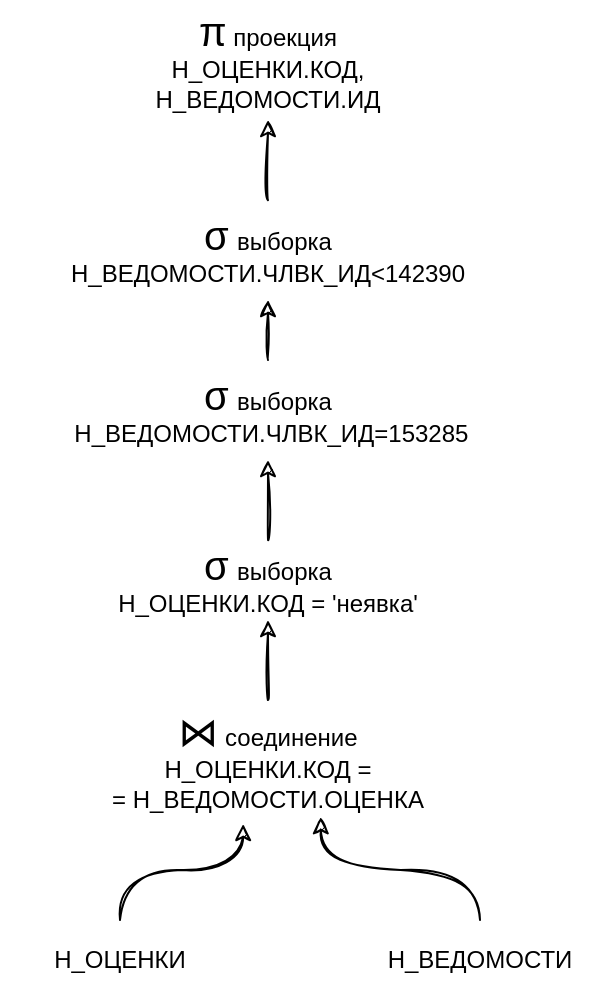 <mxfile version="22.0.6" type="device" pages="12">
  <diagram id="MnQX6oPB-C9aTXaeOYE0" name="noindex11">
    <mxGraphModel dx="1126" dy="619" grid="1" gridSize="10" guides="1" tooltips="1" connect="1" arrows="1" fold="1" page="1" pageScale="1" pageWidth="827" pageHeight="1169" math="0" shadow="0">
      <root>
        <mxCell id="0" />
        <mxCell id="1" parent="0" />
        <mxCell id="c53lZvjA8iP_1bRCkW00-9" style="edgeStyle=orthogonalEdgeStyle;rounded=0;sketch=1;orthogonalLoop=1;jettySize=auto;html=1;entryX=0.438;entryY=1.033;entryDx=0;entryDy=0;curved=1;entryPerimeter=0;" parent="1" source="c53lZvjA8iP_1bRCkW00-5" target="c53lZvjA8iP_1bRCkW00-7" edge="1">
          <mxGeometry relative="1" as="geometry" />
        </mxCell>
        <mxCell id="c53lZvjA8iP_1bRCkW00-5" value="Н_ОЦЕНКИ" style="text;html=1;fillColor=none;align=center;verticalAlign=middle;whiteSpace=wrap;rounded=0;shadow=0;glass=0;sketch=1;" parent="1" vertex="1">
          <mxGeometry x="280" y="460" width="120" height="40" as="geometry" />
        </mxCell>
        <mxCell id="c53lZvjA8iP_1bRCkW00-10" style="edgeStyle=orthogonalEdgeStyle;rounded=0;sketch=1;orthogonalLoop=1;jettySize=auto;html=1;entryX=0.632;entryY=0.976;entryDx=0;entryDy=0;curved=1;entryPerimeter=0;" parent="1" source="c53lZvjA8iP_1bRCkW00-6" target="c53lZvjA8iP_1bRCkW00-7" edge="1">
          <mxGeometry relative="1" as="geometry" />
        </mxCell>
        <mxCell id="c53lZvjA8iP_1bRCkW00-6" value="Н_ВЕДОМОСТИ" style="text;html=1;strokeColor=none;fillColor=none;align=center;verticalAlign=middle;whiteSpace=wrap;rounded=0;shadow=0;glass=0;sketch=1;" parent="1" vertex="1">
          <mxGeometry x="460" y="460" width="120" height="40" as="geometry" />
        </mxCell>
        <mxCell id="c53lZvjA8iP_1bRCkW00-12" style="edgeStyle=orthogonalEdgeStyle;rounded=0;sketch=1;orthogonalLoop=1;jettySize=auto;html=1;entryX=0.5;entryY=1;entryDx=0;entryDy=0;curved=1;" parent="1" source="c53lZvjA8iP_1bRCkW00-7" target="c53lZvjA8iP_1bRCkW00-11" edge="1">
          <mxGeometry relative="1" as="geometry" />
        </mxCell>
        <mxCell id="c53lZvjA8iP_1bRCkW00-7" value="&lt;font style=&quot;border-color: var(--border-color); font-size: 20px;&quot;&gt;⋈&lt;/font&gt;&lt;font style=&quot;border-color: var(--border-color);&quot;&gt;&amp;nbsp;&lt;/font&gt;соединение&lt;br&gt;Н_ОЦЕНКИ.КОД =&lt;br&gt;= Н_ВЕДОМОСТИ.ОЦЕНКА" style="text;html=1;strokeColor=none;fillColor=none;align=center;verticalAlign=middle;whiteSpace=wrap;rounded=0;shadow=0;glass=0;sketch=1;" parent="1" vertex="1">
          <mxGeometry x="314" y="350" width="200" height="60" as="geometry" />
        </mxCell>
        <mxCell id="c53lZvjA8iP_1bRCkW00-14" style="edgeStyle=orthogonalEdgeStyle;rounded=0;sketch=1;orthogonalLoop=1;jettySize=auto;html=1;entryX=0.5;entryY=1;entryDx=0;entryDy=0;curved=1;exitX=0.5;exitY=0;exitDx=0;exitDy=0;" parent="1" source="PBOjtxB1nfA5RvrEo_nk-2" target="c53lZvjA8iP_1bRCkW00-13" edge="1">
          <mxGeometry relative="1" as="geometry">
            <mxPoint x="180" y="360" as="sourcePoint" />
          </mxGeometry>
        </mxCell>
        <mxCell id="c53lZvjA8iP_1bRCkW00-11" value="&lt;font style=&quot;border-color: var(--border-color); font-size: 20px;&quot;&gt;σ&lt;/font&gt;&lt;font style=&quot;border-color: var(--border-color); font-size: 15px;&quot;&gt;&amp;nbsp;&lt;/font&gt;выборка&lt;br&gt;Н_ОЦЕНКИ.КОД = &#39;неявка&lt;span style=&quot;background-color: initial;&quot;&gt;&#39;&lt;/span&gt;" style="text;html=1;strokeColor=none;fillColor=none;align=center;verticalAlign=middle;whiteSpace=wrap;rounded=0;shadow=0;glass=0;sketch=1;" parent="1" vertex="1">
          <mxGeometry x="314" y="270" width="200" height="40" as="geometry" />
        </mxCell>
        <mxCell id="c53lZvjA8iP_1bRCkW00-13" value="&lt;font style=&quot;border-color: var(--border-color); font-size: 20px;&quot;&gt;π&lt;/font&gt;&amp;nbsp;проекция&lt;br&gt;Н_ОЦЕНКИ.КОД,&lt;br&gt;Н_ВЕДОМОСТИ.ИД" style="text;html=1;strokeColor=none;fillColor=none;align=center;verticalAlign=middle;whiteSpace=wrap;rounded=0;shadow=0;glass=0;sketch=1;" parent="1" vertex="1">
          <mxGeometry x="314" width="200" height="60" as="geometry" />
        </mxCell>
        <mxCell id="PBOjtxB1nfA5RvrEo_nk-3" value="" style="edgeStyle=orthogonalEdgeStyle;rounded=0;sketch=1;orthogonalLoop=1;jettySize=auto;html=1;entryX=0.5;entryY=1;entryDx=0;entryDy=0;curved=1;exitX=0.5;exitY=0;exitDx=0;exitDy=0;" edge="1" parent="1" source="c53lZvjA8iP_1bRCkW00-11" target="PBOjtxB1nfA5RvrEo_nk-1">
          <mxGeometry relative="1" as="geometry">
            <mxPoint x="414" y="270" as="sourcePoint" />
            <mxPoint x="414" y="60" as="targetPoint" />
          </mxGeometry>
        </mxCell>
        <mxCell id="PBOjtxB1nfA5RvrEo_nk-1" value="&lt;font style=&quot;border-color: var(--border-color); font-size: 20px;&quot;&gt;σ&lt;/font&gt;&lt;font style=&quot;border-color: var(--border-color); font-size: 15px;&quot;&gt;&amp;nbsp;&lt;/font&gt;выборка&lt;br&gt;&amp;nbsp;Н_ВЕДОМОСТИ.ЧЛВК_ИД=153285" style="text;html=1;strokeColor=none;fillColor=none;align=center;verticalAlign=middle;whiteSpace=wrap;rounded=0;shadow=0;glass=0;sketch=1;" vertex="1" parent="1">
          <mxGeometry x="314" y="180" width="200" height="50" as="geometry" />
        </mxCell>
        <mxCell id="PBOjtxB1nfA5RvrEo_nk-4" value="" style="edgeStyle=orthogonalEdgeStyle;rounded=0;sketch=1;orthogonalLoop=1;jettySize=auto;html=1;entryX=0.5;entryY=1;entryDx=0;entryDy=0;curved=1;exitX=0.5;exitY=0;exitDx=0;exitDy=0;" edge="1" parent="1" source="PBOjtxB1nfA5RvrEo_nk-1" target="PBOjtxB1nfA5RvrEo_nk-2">
          <mxGeometry relative="1" as="geometry">
            <mxPoint x="414" y="180" as="sourcePoint" />
            <mxPoint x="414" y="60" as="targetPoint" />
          </mxGeometry>
        </mxCell>
        <mxCell id="PBOjtxB1nfA5RvrEo_nk-2" value="&lt;font style=&quot;border-color: var(--border-color); font-size: 20px;&quot;&gt;σ&lt;/font&gt;&lt;font style=&quot;border-color: var(--border-color); font-size: 15px;&quot;&gt;&amp;nbsp;&lt;/font&gt;выборка&lt;br&gt;&amp;nbsp;Н_ВЕДОМОСТИ.ЧЛВК_ИД&amp;lt;142390&amp;nbsp;" style="text;html=1;strokeColor=none;fillColor=none;align=center;verticalAlign=middle;whiteSpace=wrap;rounded=0;shadow=0;glass=0;sketch=1;" vertex="1" parent="1">
          <mxGeometry x="314" y="100" width="200" height="50" as="geometry" />
        </mxCell>
      </root>
    </mxGraphModel>
  </diagram>
  <diagram id="7exjtATBWEes2qV4vlRi" name="noindex12">
    <mxGraphModel dx="1126" dy="619" grid="1" gridSize="10" guides="1" tooltips="1" connect="1" arrows="1" fold="1" page="1" pageScale="1" pageWidth="827" pageHeight="1169" math="0" shadow="0">
      <root>
        <mxCell id="fJrIqwOVSBeejMtJ57Tm-0" />
        <mxCell id="fJrIqwOVSBeejMtJ57Tm-1" parent="fJrIqwOVSBeejMtJ57Tm-0" />
        <mxCell id="HbfbccSffSW5YbSu-lwn-41" style="edgeStyle=orthogonalEdgeStyle;rounded=0;sketch=1;orthogonalLoop=1;jettySize=auto;html=1;entryX=0.5;entryY=1;entryDx=0;entryDy=0;curved=1;" parent="fJrIqwOVSBeejMtJ57Tm-1" source="HbfbccSffSW5YbSu-lwn-19" target="HbfbccSffSW5YbSu-lwn-37" edge="1">
          <mxGeometry relative="1" as="geometry" />
        </mxCell>
        <mxCell id="HbfbccSffSW5YbSu-lwn-19" value="Н_ОЦЕНКИ" style="text;html=1;fillColor=none;align=center;verticalAlign=middle;whiteSpace=wrap;rounded=0;shadow=0;glass=0;sketch=1;" parent="fJrIqwOVSBeejMtJ57Tm-1" vertex="1">
          <mxGeometry x="354" y="380" width="120" height="40" as="geometry" />
        </mxCell>
        <mxCell id="HbfbccSffSW5YbSu-lwn-40" style="edgeStyle=orthogonalEdgeStyle;rounded=0;sketch=1;orthogonalLoop=1;jettySize=auto;html=1;curved=1;" parent="fJrIqwOVSBeejMtJ57Tm-1" source="wklAqiqqqx-YjaLraYKx-0" target="HbfbccSffSW5YbSu-lwn-39" edge="1">
          <mxGeometry relative="1" as="geometry" />
        </mxCell>
        <mxCell id="HbfbccSffSW5YbSu-lwn-21" value="Н_ВЕДОМОСТИ" style="text;html=1;strokeColor=none;fillColor=none;align=center;verticalAlign=middle;whiteSpace=wrap;rounded=0;shadow=0;glass=0;sketch=1;" parent="fJrIqwOVSBeejMtJ57Tm-1" vertex="1">
          <mxGeometry x="580" y="460" width="120" height="40" as="geometry" />
        </mxCell>
        <mxCell id="HbfbccSffSW5YbSu-lwn-44" style="edgeStyle=orthogonalEdgeStyle;rounded=0;sketch=1;orthogonalLoop=1;jettySize=auto;html=1;curved=1;" parent="fJrIqwOVSBeejMtJ57Tm-1" source="HbfbccSffSW5YbSu-lwn-23" target="HbfbccSffSW5YbSu-lwn-26" edge="1">
          <mxGeometry relative="1" as="geometry" />
        </mxCell>
        <mxCell id="HbfbccSffSW5YbSu-lwn-23" value="&lt;font style=&quot;border-color: var(--border-color); font-size: 20px;&quot;&gt;⋈&lt;/font&gt;&lt;font style=&quot;border-color: var(--border-color);&quot;&gt;&amp;nbsp;&lt;/font&gt;соединение&lt;br&gt;Н_ОЦЕНКИ.КОД =&lt;br&gt;= Н_ВЕДОМОСТИ.ОЦЕНКА" style="text;html=1;strokeColor=none;fillColor=none;align=center;verticalAlign=middle;whiteSpace=wrap;rounded=0;shadow=0;glass=0;sketch=1;" parent="fJrIqwOVSBeejMtJ57Tm-1" vertex="1">
          <mxGeometry x="430" y="190" width="200" height="60" as="geometry" />
        </mxCell>
        <mxCell id="HbfbccSffSW5YbSu-lwn-26" value="&lt;font style=&quot;border-color: var(--border-color); font-size: 20px;&quot;&gt;π&lt;/font&gt;&amp;nbsp;проекция&lt;br&gt;Н_ОЦЕНКИ.КОД,&lt;br&gt;Н_ВЕДОМОСТИ.ИД" style="text;html=1;strokeColor=none;fillColor=none;align=center;verticalAlign=middle;whiteSpace=wrap;rounded=0;shadow=0;glass=0;sketch=1;" parent="fJrIqwOVSBeejMtJ57Tm-1" vertex="1">
          <mxGeometry x="430" y="70" width="200" height="60" as="geometry" />
        </mxCell>
        <mxCell id="HbfbccSffSW5YbSu-lwn-42" style="edgeStyle=orthogonalEdgeStyle;rounded=0;sketch=1;orthogonalLoop=1;jettySize=auto;html=1;entryX=0.364;entryY=1.112;entryDx=0;entryDy=0;curved=1;entryPerimeter=0;" parent="fJrIqwOVSBeejMtJ57Tm-1" source="HbfbccSffSW5YbSu-lwn-37" target="HbfbccSffSW5YbSu-lwn-23" edge="1">
          <mxGeometry relative="1" as="geometry" />
        </mxCell>
        <mxCell id="HbfbccSffSW5YbSu-lwn-37" value="&lt;font style=&quot;border-color: var(--border-color); font-size: 20px;&quot;&gt;σ&lt;/font&gt;&lt;font style=&quot;border-color: var(--border-color); font-size: 15px;&quot;&gt;&amp;nbsp;&lt;/font&gt;выборка&lt;br&gt;КОД = &#39;неявка&#39;" style="text;html=1;strokeColor=none;fillColor=none;align=center;verticalAlign=middle;whiteSpace=wrap;rounded=0;shadow=0;glass=0;sketch=1;" parent="fJrIqwOVSBeejMtJ57Tm-1" vertex="1">
          <mxGeometry x="400" y="290" width="120" height="40" as="geometry" />
        </mxCell>
        <mxCell id="HbfbccSffSW5YbSu-lwn-39" value="&lt;font style=&quot;border-color: var(--border-color); font-size: 20px;&quot;&gt;σ&lt;/font&gt;&lt;font style=&quot;border-color: var(--border-color); font-size: 15px;&quot;&gt;&amp;nbsp;&lt;/font&gt;выборка&lt;br&gt;ЧЛВК_ИД&amp;lt;&amp;nbsp;142390" style="text;html=1;strokeColor=none;fillColor=none;align=center;verticalAlign=middle;whiteSpace=wrap;rounded=0;shadow=0;glass=0;sketch=1;" parent="fJrIqwOVSBeejMtJ57Tm-1" vertex="1">
          <mxGeometry x="540" y="300" width="120" height="40" as="geometry" />
        </mxCell>
        <mxCell id="d7srwTe9WsHTeVwjA8hW-0" style="edgeStyle=orthogonalEdgeStyle;rounded=0;sketch=1;orthogonalLoop=1;jettySize=auto;html=1;curved=1;entryX=0.617;entryY=1.014;entryDx=0;entryDy=0;exitX=0.5;exitY=0;exitDx=0;exitDy=0;entryPerimeter=0;" edge="1" parent="fJrIqwOVSBeejMtJ57Tm-1" source="HbfbccSffSW5YbSu-lwn-39" target="HbfbccSffSW5YbSu-lwn-23">
          <mxGeometry relative="1" as="geometry">
            <mxPoint x="610" y="299.5" as="sourcePoint" />
            <mxPoint x="570" y="249.5" as="targetPoint" />
          </mxGeometry>
        </mxCell>
        <mxCell id="wklAqiqqqx-YjaLraYKx-1" value="" style="edgeStyle=orthogonalEdgeStyle;rounded=0;sketch=1;orthogonalLoop=1;jettySize=auto;html=1;curved=1;" edge="1" parent="fJrIqwOVSBeejMtJ57Tm-1" source="HbfbccSffSW5YbSu-lwn-21" target="wklAqiqqqx-YjaLraYKx-0">
          <mxGeometry relative="1" as="geometry">
            <mxPoint x="647" y="460" as="sourcePoint" />
            <mxPoint x="600" y="340" as="targetPoint" />
          </mxGeometry>
        </mxCell>
        <mxCell id="wklAqiqqqx-YjaLraYKx-0" value="&lt;font style=&quot;border-color: var(--border-color); font-size: 20px;&quot;&gt;σ&lt;/font&gt;&lt;font style=&quot;border-color: var(--border-color); font-size: 15px;&quot;&gt;&amp;nbsp;&lt;/font&gt;выборка&lt;br&gt;ЧЛВК_ИД = 153285" style="text;html=1;strokeColor=none;fillColor=none;align=center;verticalAlign=middle;whiteSpace=wrap;rounded=0;shadow=0;glass=0;sketch=1;" vertex="1" parent="fJrIqwOVSBeejMtJ57Tm-1">
          <mxGeometry x="580" y="380" width="120" height="40" as="geometry" />
        </mxCell>
      </root>
    </mxGraphModel>
  </diagram>
  <diagram name="noindex13" id="Ld1OkHMdq9ie9o1aTqeU">
    <mxGraphModel dx="1126" dy="619" grid="1" gridSize="10" guides="1" tooltips="1" connect="1" arrows="1" fold="1" page="1" pageScale="1" pageWidth="827" pageHeight="1169" math="0" shadow="0">
      <root>
        <mxCell id="yk6AU4LGWYqHzzDFYE2h-0" />
        <mxCell id="yk6AU4LGWYqHzzDFYE2h-1" parent="yk6AU4LGWYqHzzDFYE2h-0" />
        <mxCell id="VXHPfLroDqWMdtNOW3yP-13" style="edgeStyle=orthogonalEdgeStyle;rounded=0;sketch=1;orthogonalLoop=1;jettySize=auto;html=1;entryX=0.5;entryY=1;entryDx=0;entryDy=0;curved=1;" edge="1" parent="yk6AU4LGWYqHzzDFYE2h-1" source="VXHPfLroDqWMdtNOW3yP-14" target="VXHPfLroDqWMdtNOW3yP-21">
          <mxGeometry relative="1" as="geometry" />
        </mxCell>
        <mxCell id="VXHPfLroDqWMdtNOW3yP-14" value="Н_ОЦЕНКИ" style="text;html=1;fillColor=none;align=center;verticalAlign=middle;whiteSpace=wrap;rounded=0;shadow=0;glass=0;sketch=1;" vertex="1" parent="yk6AU4LGWYqHzzDFYE2h-1">
          <mxGeometry x="390" y="490" width="120" height="40" as="geometry" />
        </mxCell>
        <mxCell id="VXHPfLroDqWMdtNOW3yP-15" style="edgeStyle=orthogonalEdgeStyle;rounded=0;sketch=1;orthogonalLoop=1;jettySize=auto;html=1;curved=1;" edge="1" parent="yk6AU4LGWYqHzzDFYE2h-1" source="VXHPfLroDqWMdtNOW3yP-25" target="VXHPfLroDqWMdtNOW3yP-22">
          <mxGeometry relative="1" as="geometry" />
        </mxCell>
        <mxCell id="VXHPfLroDqWMdtNOW3yP-16" value="Н_ВЕДОМОСТИ" style="text;html=1;strokeColor=none;fillColor=none;align=center;verticalAlign=middle;whiteSpace=wrap;rounded=0;shadow=0;glass=0;sketch=1;" vertex="1" parent="yk6AU4LGWYqHzzDFYE2h-1">
          <mxGeometry x="590" y="545" width="120" height="40" as="geometry" />
        </mxCell>
        <mxCell id="VXHPfLroDqWMdtNOW3yP-17" style="edgeStyle=orthogonalEdgeStyle;rounded=0;sketch=1;orthogonalLoop=1;jettySize=auto;html=1;curved=1;" edge="1" parent="yk6AU4LGWYqHzzDFYE2h-1" source="VXHPfLroDqWMdtNOW3yP-18" target="VXHPfLroDqWMdtNOW3yP-19">
          <mxGeometry relative="1" as="geometry" />
        </mxCell>
        <mxCell id="VXHPfLroDqWMdtNOW3yP-18" value="&lt;font style=&quot;border-color: var(--border-color); font-size: 20px;&quot;&gt;⋈&lt;/font&gt;&lt;font style=&quot;border-color: var(--border-color);&quot;&gt;&amp;nbsp;&lt;/font&gt;соединение&lt;br&gt;Н_ОЦЕНКИ.КОД =&lt;br&gt;= Н_ВЕДОМОСТИ.ОЦЕНКА" style="text;html=1;strokeColor=none;fillColor=none;align=center;verticalAlign=middle;whiteSpace=wrap;rounded=0;shadow=0;glass=0;sketch=1;" vertex="1" parent="yk6AU4LGWYqHzzDFYE2h-1">
          <mxGeometry x="440" y="200" width="200" height="60" as="geometry" />
        </mxCell>
        <mxCell id="VXHPfLroDqWMdtNOW3yP-19" value="&lt;font style=&quot;border-color: var(--border-color); font-size: 20px;&quot;&gt;π&lt;/font&gt;&amp;nbsp;проекция&lt;br&gt;Н_ОЦЕНКИ.КОД,&lt;br&gt;Н_ВЕДОМОСТИ.ИД" style="text;html=1;strokeColor=none;fillColor=none;align=center;verticalAlign=middle;whiteSpace=wrap;rounded=0;shadow=0;glass=0;sketch=1;" vertex="1" parent="yk6AU4LGWYqHzzDFYE2h-1">
          <mxGeometry x="440" y="80" width="200" height="60" as="geometry" />
        </mxCell>
        <mxCell id="VXHPfLroDqWMdtNOW3yP-20" style="edgeStyle=orthogonalEdgeStyle;rounded=0;sketch=1;orthogonalLoop=1;jettySize=auto;html=1;entryX=0.364;entryY=1.112;entryDx=0;entryDy=0;curved=1;entryPerimeter=0;" edge="1" parent="yk6AU4LGWYqHzzDFYE2h-1" source="VXHPfLroDqWMdtNOW3yP-27" target="VXHPfLroDqWMdtNOW3yP-18">
          <mxGeometry relative="1" as="geometry" />
        </mxCell>
        <mxCell id="VXHPfLroDqWMdtNOW3yP-21" value="&lt;font style=&quot;border-color: var(--border-color); font-size: 20px;&quot;&gt;σ&lt;/font&gt;&lt;font style=&quot;border-color: var(--border-color); font-size: 15px;&quot;&gt;&amp;nbsp;&lt;/font&gt;выборка&lt;br&gt;КОД = &#39;неявка&#39;" style="text;html=1;strokeColor=none;fillColor=none;align=center;verticalAlign=middle;whiteSpace=wrap;rounded=0;shadow=0;glass=0;sketch=1;" vertex="1" parent="yk6AU4LGWYqHzzDFYE2h-1">
          <mxGeometry x="390" y="410" width="120" height="40" as="geometry" />
        </mxCell>
        <mxCell id="VXHPfLroDqWMdtNOW3yP-22" value="&lt;font style=&quot;border-color: var(--border-color); font-size: 20px;&quot;&gt;σ&lt;/font&gt;&lt;font style=&quot;border-color: var(--border-color); font-size: 15px;&quot;&gt;&amp;nbsp;&lt;/font&gt;выборка&lt;br&gt;ЧЛВК_ИД&amp;lt;&amp;nbsp;142390" style="text;html=1;strokeColor=none;fillColor=none;align=center;verticalAlign=middle;whiteSpace=wrap;rounded=0;shadow=0;glass=0;sketch=1;" vertex="1" parent="yk6AU4LGWYqHzzDFYE2h-1">
          <mxGeometry x="590" y="400" width="120" height="40" as="geometry" />
        </mxCell>
        <mxCell id="VXHPfLroDqWMdtNOW3yP-23" style="edgeStyle=orthogonalEdgeStyle;rounded=0;sketch=1;orthogonalLoop=1;jettySize=auto;html=1;curved=1;entryX=0.617;entryY=1.014;entryDx=0;entryDy=0;exitX=0.5;exitY=0;exitDx=0;exitDy=0;entryPerimeter=0;" edge="1" parent="yk6AU4LGWYqHzzDFYE2h-1" source="VXHPfLroDqWMdtNOW3yP-26" target="VXHPfLroDqWMdtNOW3yP-18">
          <mxGeometry relative="1" as="geometry">
            <mxPoint x="620" y="309.5" as="sourcePoint" />
            <mxPoint x="580" y="259.5" as="targetPoint" />
          </mxGeometry>
        </mxCell>
        <mxCell id="VXHPfLroDqWMdtNOW3yP-24" value="" style="edgeStyle=orthogonalEdgeStyle;rounded=0;sketch=1;orthogonalLoop=1;jettySize=auto;html=1;curved=1;" edge="1" parent="yk6AU4LGWYqHzzDFYE2h-1" source="VXHPfLroDqWMdtNOW3yP-16" target="VXHPfLroDqWMdtNOW3yP-25">
          <mxGeometry relative="1" as="geometry">
            <mxPoint x="657" y="470" as="sourcePoint" />
            <mxPoint x="610" y="350" as="targetPoint" />
          </mxGeometry>
        </mxCell>
        <mxCell id="VXHPfLroDqWMdtNOW3yP-25" value="&lt;font style=&quot;border-color: var(--border-color); font-size: 20px;&quot;&gt;σ&lt;/font&gt;&lt;font style=&quot;border-color: var(--border-color); font-size: 15px;&quot;&gt;&amp;nbsp;&lt;/font&gt;выборка&lt;br&gt;ЧЛВК_ИД = 153285" style="text;html=1;strokeColor=none;fillColor=none;align=center;verticalAlign=middle;whiteSpace=wrap;rounded=0;shadow=0;glass=0;sketch=1;" vertex="1" parent="yk6AU4LGWYqHzzDFYE2h-1">
          <mxGeometry x="590" y="470" width="120" height="40" as="geometry" />
        </mxCell>
        <mxCell id="VXHPfLroDqWMdtNOW3yP-28" value="" style="edgeStyle=orthogonalEdgeStyle;rounded=0;sketch=1;orthogonalLoop=1;jettySize=auto;html=1;curved=1;entryX=0.617;entryY=1.014;entryDx=0;entryDy=0;exitX=0.5;exitY=0;exitDx=0;exitDy=0;entryPerimeter=0;" edge="1" parent="yk6AU4LGWYqHzzDFYE2h-1" source="VXHPfLroDqWMdtNOW3yP-22" target="VXHPfLroDqWMdtNOW3yP-26">
          <mxGeometry relative="1" as="geometry">
            <mxPoint x="650" y="370" as="sourcePoint" />
            <mxPoint x="563" y="261" as="targetPoint" />
          </mxGeometry>
        </mxCell>
        <mxCell id="VXHPfLroDqWMdtNOW3yP-26" value="&lt;font style=&quot;border-color: var(--border-color); font-size: 20px;&quot;&gt;π&lt;/font&gt;&amp;nbsp;проекция&lt;br&gt;Н_ВЕДОМОСТИ.ОЦЕНКА,&lt;br&gt;Н_ВЕДОМОСТИ.ИД" style="text;html=1;strokeColor=none;fillColor=none;align=center;verticalAlign=middle;whiteSpace=wrap;rounded=0;shadow=0;glass=0;sketch=1;" vertex="1" parent="yk6AU4LGWYqHzzDFYE2h-1">
          <mxGeometry x="530" y="300" width="200" height="60" as="geometry" />
        </mxCell>
        <mxCell id="VXHPfLroDqWMdtNOW3yP-30" value="" style="edgeStyle=orthogonalEdgeStyle;rounded=0;sketch=1;orthogonalLoop=1;jettySize=auto;html=1;entryX=0.364;entryY=1.112;entryDx=0;entryDy=0;curved=1;entryPerimeter=0;" edge="1" parent="yk6AU4LGWYqHzzDFYE2h-1" source="VXHPfLroDqWMdtNOW3yP-21" target="VXHPfLroDqWMdtNOW3yP-27">
          <mxGeometry relative="1" as="geometry">
            <mxPoint x="470" y="360" as="sourcePoint" />
            <mxPoint x="513" y="267" as="targetPoint" />
          </mxGeometry>
        </mxCell>
        <mxCell id="VXHPfLroDqWMdtNOW3yP-27" value="&lt;font style=&quot;border-color: var(--border-color); font-size: 20px;&quot;&gt;π&lt;/font&gt;&amp;nbsp;проекция&lt;br&gt;Н_ОЦЕНКИ.КОД," style="text;html=1;strokeColor=none;fillColor=none;align=center;verticalAlign=middle;whiteSpace=wrap;rounded=0;shadow=0;glass=0;sketch=1;" vertex="1" parent="yk6AU4LGWYqHzzDFYE2h-1">
          <mxGeometry x="404" y="320" width="126" height="40" as="geometry" />
        </mxCell>
      </root>
    </mxGraphModel>
  </diagram>
  <diagram id="ipvh3Mo93CsjEemmVSRr" name="noindex14">
    <mxGraphModel dx="1126" dy="619" grid="1" gridSize="10" guides="1" tooltips="1" connect="1" arrows="1" fold="1" page="1" pageScale="1" pageWidth="827" pageHeight="1169" math="0" shadow="0">
      <root>
        <mxCell id="0" />
        <mxCell id="1" parent="0" />
        <mxCell id="iX7IERJ_wnBRNf8dsBC0-1" style="edgeStyle=orthogonalEdgeStyle;rounded=0;sketch=1;orthogonalLoop=1;jettySize=auto;html=1;entryX=0.5;entryY=1;entryDx=0;entryDy=0;curved=1;" edge="1" parent="1" source="iX7IERJ_wnBRNf8dsBC0-19" target="iX7IERJ_wnBRNf8dsBC0-9">
          <mxGeometry relative="1" as="geometry" />
        </mxCell>
        <mxCell id="iX7IERJ_wnBRNf8dsBC0-2" value="Н_ОЦЕНКИ" style="text;html=1;fillColor=none;align=center;verticalAlign=middle;whiteSpace=wrap;rounded=0;shadow=0;glass=0;sketch=1;" vertex="1" parent="1">
          <mxGeometry x="390" y="490" width="120" height="40" as="geometry" />
        </mxCell>
        <mxCell id="iX7IERJ_wnBRNf8dsBC0-3" style="edgeStyle=orthogonalEdgeStyle;rounded=0;sketch=1;orthogonalLoop=1;jettySize=auto;html=1;curved=1;" edge="1" parent="1" source="iX7IERJ_wnBRNf8dsBC0-13" target="iX7IERJ_wnBRNf8dsBC0-10">
          <mxGeometry relative="1" as="geometry" />
        </mxCell>
        <mxCell id="iX7IERJ_wnBRNf8dsBC0-4" value="Н_ВЕДОМОСТИ" style="text;html=1;strokeColor=none;fillColor=none;align=center;verticalAlign=middle;whiteSpace=wrap;rounded=0;shadow=0;glass=0;sketch=1;" vertex="1" parent="1">
          <mxGeometry x="590" y="545" width="120" height="40" as="geometry" />
        </mxCell>
        <mxCell id="iX7IERJ_wnBRNf8dsBC0-5" style="edgeStyle=orthogonalEdgeStyle;rounded=0;sketch=1;orthogonalLoop=1;jettySize=auto;html=1;curved=1;" edge="1" parent="1" source="iX7IERJ_wnBRNf8dsBC0-6" target="iX7IERJ_wnBRNf8dsBC0-7">
          <mxGeometry relative="1" as="geometry" />
        </mxCell>
        <mxCell id="iX7IERJ_wnBRNf8dsBC0-6" value="&lt;font style=&quot;border-color: var(--border-color); font-size: 20px;&quot;&gt;⋈&lt;/font&gt;&lt;font style=&quot;border-color: var(--border-color);&quot;&gt;&amp;nbsp;&lt;/font&gt;соединение&lt;br&gt;Н_ОЦЕНКИ.КОД =&lt;br&gt;= Н_ВЕДОМОСТИ.ОЦЕНКА" style="text;html=1;strokeColor=none;fillColor=none;align=center;verticalAlign=middle;whiteSpace=wrap;rounded=0;shadow=0;glass=0;sketch=1;" vertex="1" parent="1">
          <mxGeometry x="440" y="200" width="200" height="60" as="geometry" />
        </mxCell>
        <mxCell id="iX7IERJ_wnBRNf8dsBC0-7" value="&lt;font style=&quot;border-color: var(--border-color); font-size: 20px;&quot;&gt;π&lt;/font&gt;&amp;nbsp;проекция&lt;br&gt;Н_ОЦЕНКИ.КОД,&lt;br&gt;Н_ВЕДОМОСТИ.ИД" style="text;html=1;strokeColor=none;fillColor=none;align=center;verticalAlign=middle;whiteSpace=wrap;rounded=0;shadow=0;glass=0;sketch=1;" vertex="1" parent="1">
          <mxGeometry x="440" y="80" width="200" height="60" as="geometry" />
        </mxCell>
        <mxCell id="iX7IERJ_wnBRNf8dsBC0-9" value="&lt;font style=&quot;border-color: var(--border-color); font-size: 20px;&quot;&gt;σ&lt;/font&gt;&lt;font style=&quot;border-color: var(--border-color); font-size: 15px;&quot;&gt;&amp;nbsp;&lt;/font&gt;выборка&lt;br&gt;КОД = &#39;неявка&#39;" style="text;html=1;strokeColor=none;fillColor=none;align=center;verticalAlign=middle;whiteSpace=wrap;rounded=0;shadow=0;glass=0;sketch=1;" vertex="1" parent="1">
          <mxGeometry x="390" y="330" width="120" height="40" as="geometry" />
        </mxCell>
        <mxCell id="iX7IERJ_wnBRNf8dsBC0-10" value="&lt;font style=&quot;border-color: var(--border-color); font-size: 20px;&quot;&gt;σ&lt;/font&gt;&lt;font style=&quot;border-color: var(--border-color); font-size: 15px;&quot;&gt;&amp;nbsp;&lt;/font&gt;выборка&lt;br&gt;ЧЛВК_ИД&amp;lt;&amp;nbsp;142390" style="text;html=1;strokeColor=none;fillColor=none;align=center;verticalAlign=middle;whiteSpace=wrap;rounded=0;shadow=0;glass=0;sketch=1;" vertex="1" parent="1">
          <mxGeometry x="590" y="300" width="120" height="40" as="geometry" />
        </mxCell>
        <mxCell id="iX7IERJ_wnBRNf8dsBC0-12" value="" style="edgeStyle=orthogonalEdgeStyle;rounded=0;sketch=1;orthogonalLoop=1;jettySize=auto;html=1;curved=1;" edge="1" parent="1" source="iX7IERJ_wnBRNf8dsBC0-18" target="iX7IERJ_wnBRNf8dsBC0-13">
          <mxGeometry relative="1" as="geometry">
            <mxPoint x="657" y="470" as="sourcePoint" />
            <mxPoint x="610" y="350" as="targetPoint" />
          </mxGeometry>
        </mxCell>
        <mxCell id="iX7IERJ_wnBRNf8dsBC0-13" value="&lt;font style=&quot;border-color: var(--border-color); font-size: 20px;&quot;&gt;σ&lt;/font&gt;&lt;font style=&quot;border-color: var(--border-color); font-size: 15px;&quot;&gt;&amp;nbsp;&lt;/font&gt;выборка&lt;br&gt;ЧЛВК_ИД = 153285" style="text;html=1;strokeColor=none;fillColor=none;align=center;verticalAlign=middle;whiteSpace=wrap;rounded=0;shadow=0;glass=0;sketch=1;" vertex="1" parent="1">
          <mxGeometry x="590" y="380" width="120" height="40" as="geometry" />
        </mxCell>
        <mxCell id="iX7IERJ_wnBRNf8dsBC0-14" value="" style="edgeStyle=orthogonalEdgeStyle;rounded=0;sketch=1;orthogonalLoop=1;jettySize=auto;html=1;curved=1;entryX=0.7;entryY=1;entryDx=0;entryDy=0;exitX=0.5;exitY=0;exitDx=0;exitDy=0;entryPerimeter=0;" edge="1" parent="1" source="iX7IERJ_wnBRNf8dsBC0-10" target="iX7IERJ_wnBRNf8dsBC0-6">
          <mxGeometry relative="1" as="geometry">
            <mxPoint x="650" y="370" as="sourcePoint" />
            <mxPoint x="673.4" y="360.84" as="targetPoint" />
          </mxGeometry>
        </mxCell>
        <mxCell id="iX7IERJ_wnBRNf8dsBC0-16" value="" style="edgeStyle=orthogonalEdgeStyle;rounded=0;sketch=1;orthogonalLoop=1;jettySize=auto;html=1;entryX=0.343;entryY=0.974;entryDx=0;entryDy=0;curved=1;entryPerimeter=0;" edge="1" parent="1" source="iX7IERJ_wnBRNf8dsBC0-9" target="iX7IERJ_wnBRNf8dsBC0-6">
          <mxGeometry relative="1" as="geometry">
            <mxPoint x="470" y="360" as="sourcePoint" />
            <mxPoint x="449.864" y="364.48" as="targetPoint" />
          </mxGeometry>
        </mxCell>
        <mxCell id="iX7IERJ_wnBRNf8dsBC0-20" value="" style="edgeStyle=orthogonalEdgeStyle;rounded=0;sketch=1;orthogonalLoop=1;jettySize=auto;html=1;entryX=0.5;entryY=1;entryDx=0;entryDy=0;curved=1;" edge="1" parent="1" source="iX7IERJ_wnBRNf8dsBC0-2" target="iX7IERJ_wnBRNf8dsBC0-19">
          <mxGeometry relative="1" as="geometry">
            <mxPoint x="450" y="490" as="sourcePoint" />
            <mxPoint x="450" y="370" as="targetPoint" />
          </mxGeometry>
        </mxCell>
        <mxCell id="iX7IERJ_wnBRNf8dsBC0-19" value="&lt;font style=&quot;border-color: var(--border-color); font-size: 20px;&quot;&gt;π&lt;/font&gt;&amp;nbsp;проекция&lt;br&gt;Н_ОЦЕНКИ.КОД," style="text;html=1;strokeColor=none;fillColor=none;align=center;verticalAlign=middle;whiteSpace=wrap;rounded=0;shadow=0;glass=0;sketch=1;" vertex="1" parent="1">
          <mxGeometry x="387" y="400" width="126" height="40" as="geometry" />
        </mxCell>
        <mxCell id="iX7IERJ_wnBRNf8dsBC0-21" value="" style="edgeStyle=orthogonalEdgeStyle;rounded=0;sketch=1;orthogonalLoop=1;jettySize=auto;html=1;curved=1;" edge="1" parent="1" source="iX7IERJ_wnBRNf8dsBC0-4" target="iX7IERJ_wnBRNf8dsBC0-18">
          <mxGeometry relative="1" as="geometry">
            <mxPoint x="650" y="545" as="sourcePoint" />
            <mxPoint x="650" y="420" as="targetPoint" />
          </mxGeometry>
        </mxCell>
        <mxCell id="iX7IERJ_wnBRNf8dsBC0-18" value="&lt;font style=&quot;border-color: var(--border-color); font-size: 20px;&quot;&gt;π&lt;/font&gt;&amp;nbsp;проекция&lt;br&gt;Н_ВЕДОМОСТИ.ОЦЕНКА,&lt;br&gt;Н_ВЕДОМОСТИ.ИД&lt;br&gt;Н_ВЕДОМОСТИ.ЧЛВК_ИД" style="text;html=1;strokeColor=none;fillColor=none;align=center;verticalAlign=middle;whiteSpace=wrap;rounded=0;shadow=0;glass=0;sketch=1;" vertex="1" parent="1">
          <mxGeometry x="550" y="460" width="200" height="60" as="geometry" />
        </mxCell>
      </root>
    </mxGraphModel>
  </diagram>
  <diagram id="GXMT8quHYAIvBPHHAH1p" name="noindex15">
    <mxGraphModel dx="1126" dy="619" grid="1" gridSize="10" guides="1" tooltips="1" connect="1" arrows="1" fold="1" page="1" pageScale="1" pageWidth="827" pageHeight="1169" math="0" shadow="0">
      <root>
        <mxCell id="0" />
        <mxCell id="1" parent="0" />
        <mxCell id="i2lHjxSigio2DWdPA_Q6-2" value="Н_ОЦЕНКИ" style="text;html=1;fillColor=none;align=center;verticalAlign=middle;whiteSpace=wrap;rounded=0;shadow=0;glass=0;sketch=1;" vertex="1" parent="1">
          <mxGeometry x="390" y="330" width="120" height="40" as="geometry" />
        </mxCell>
        <mxCell id="i2lHjxSigio2DWdPA_Q6-3" style="edgeStyle=orthogonalEdgeStyle;rounded=0;sketch=1;orthogonalLoop=1;jettySize=auto;html=1;curved=1;" edge="1" parent="1" source="i2lHjxSigio2DWdPA_Q6-11" target="i2lHjxSigio2DWdPA_Q6-9">
          <mxGeometry relative="1" as="geometry" />
        </mxCell>
        <mxCell id="i2lHjxSigio2DWdPA_Q6-18" value="" style="edgeStyle=orthogonalEdgeStyle;rounded=0;orthogonalLoop=1;jettySize=auto;html=1;" edge="1" parent="1" source="i2lHjxSigio2DWdPA_Q6-4" target="i2lHjxSigio2DWdPA_Q6-11">
          <mxGeometry relative="1" as="geometry" />
        </mxCell>
        <mxCell id="i2lHjxSigio2DWdPA_Q6-4" value="Н_ВЕДОМОСТИ" style="text;html=1;strokeColor=none;fillColor=none;align=center;verticalAlign=middle;whiteSpace=wrap;rounded=0;shadow=0;glass=0;sketch=1;" vertex="1" parent="1">
          <mxGeometry x="590" y="470" width="120" height="40" as="geometry" />
        </mxCell>
        <mxCell id="i2lHjxSigio2DWdPA_Q6-5" style="edgeStyle=orthogonalEdgeStyle;rounded=0;sketch=1;orthogonalLoop=1;jettySize=auto;html=1;curved=1;" edge="1" parent="1" source="i2lHjxSigio2DWdPA_Q6-20" target="i2lHjxSigio2DWdPA_Q6-7">
          <mxGeometry relative="1" as="geometry" />
        </mxCell>
        <mxCell id="i2lHjxSigio2DWdPA_Q6-6" value="&lt;font style=&quot;border-color: var(--border-color); font-size: 20px;&quot;&gt;⋈&lt;/font&gt;&lt;font style=&quot;border-color: var(--border-color);&quot;&gt;&amp;nbsp;&lt;/font&gt;соединение&lt;br&gt;Н_ОЦЕНКИ.КОД =&lt;br&gt;= Н_ВЕДОМОСТИ.ОЦЕНКА" style="text;html=1;strokeColor=none;fillColor=none;align=center;verticalAlign=middle;whiteSpace=wrap;rounded=0;shadow=0;glass=0;sketch=1;" vertex="1" parent="1">
          <mxGeometry x="440" y="200" width="200" height="60" as="geometry" />
        </mxCell>
        <mxCell id="i2lHjxSigio2DWdPA_Q6-7" value="&lt;font style=&quot;border-color: var(--border-color); font-size: 20px;&quot;&gt;π&lt;/font&gt;&amp;nbsp;проекция&lt;br&gt;Н_ОЦЕНКИ.КОД,&lt;br&gt;Н_ВЕДОМОСТИ.ИД" style="text;html=1;strokeColor=none;fillColor=none;align=center;verticalAlign=middle;whiteSpace=wrap;rounded=0;shadow=0;glass=0;sketch=1;" vertex="1" parent="1">
          <mxGeometry x="440" y="50" width="200" height="60" as="geometry" />
        </mxCell>
        <mxCell id="i2lHjxSigio2DWdPA_Q6-9" value="&lt;font style=&quot;border-color: var(--border-color); font-size: 20px;&quot;&gt;σ&lt;/font&gt;&lt;font style=&quot;border-color: var(--border-color); font-size: 15px;&quot;&gt;&amp;nbsp;&lt;/font&gt;выборка&lt;br&gt;ЧЛВК_ИД&amp;lt;&amp;nbsp;142390" style="text;html=1;strokeColor=none;fillColor=none;align=center;verticalAlign=middle;whiteSpace=wrap;rounded=0;shadow=0;glass=0;sketch=1;" vertex="1" parent="1">
          <mxGeometry x="590" y="300" width="120" height="40" as="geometry" />
        </mxCell>
        <mxCell id="i2lHjxSigio2DWdPA_Q6-10" value="" style="edgeStyle=orthogonalEdgeStyle;rounded=0;sketch=1;orthogonalLoop=1;jettySize=auto;html=1;curved=1;exitX=0.5;exitY=0;exitDx=0;exitDy=0;" edge="1" parent="1" source="i2lHjxSigio2DWdPA_Q6-4" target="i2lHjxSigio2DWdPA_Q6-11">
          <mxGeometry relative="1" as="geometry">
            <mxPoint x="650" y="460" as="sourcePoint" />
            <mxPoint x="610" y="350" as="targetPoint" />
          </mxGeometry>
        </mxCell>
        <mxCell id="i2lHjxSigio2DWdPA_Q6-11" value="&lt;font style=&quot;border-color: var(--border-color); font-size: 20px;&quot;&gt;σ&lt;/font&gt;&lt;font style=&quot;border-color: var(--border-color); font-size: 15px;&quot;&gt;&amp;nbsp;&lt;/font&gt;выборка&lt;br&gt;ЧЛВК_ИД = 153285" style="text;html=1;strokeColor=none;fillColor=none;align=center;verticalAlign=middle;whiteSpace=wrap;rounded=0;shadow=0;glass=0;sketch=1;" vertex="1" parent="1">
          <mxGeometry x="590" y="380" width="120" height="40" as="geometry" />
        </mxCell>
        <mxCell id="i2lHjxSigio2DWdPA_Q6-12" value="" style="edgeStyle=orthogonalEdgeStyle;rounded=0;sketch=1;orthogonalLoop=1;jettySize=auto;html=1;curved=1;entryX=0.7;entryY=1;entryDx=0;entryDy=0;exitX=0.5;exitY=0;exitDx=0;exitDy=0;entryPerimeter=0;" edge="1" parent="1" source="i2lHjxSigio2DWdPA_Q6-9" target="i2lHjxSigio2DWdPA_Q6-6">
          <mxGeometry relative="1" as="geometry">
            <mxPoint x="650" y="370" as="sourcePoint" />
            <mxPoint x="673.4" y="360.84" as="targetPoint" />
          </mxGeometry>
        </mxCell>
        <mxCell id="i2lHjxSigio2DWdPA_Q6-13" value="" style="edgeStyle=orthogonalEdgeStyle;rounded=0;sketch=1;orthogonalLoop=1;jettySize=auto;html=1;entryX=0.343;entryY=0.974;entryDx=0;entryDy=0;curved=1;entryPerimeter=0;exitX=0.5;exitY=0;exitDx=0;exitDy=0;" edge="1" parent="1" source="i2lHjxSigio2DWdPA_Q6-2" target="i2lHjxSigio2DWdPA_Q6-6">
          <mxGeometry relative="1" as="geometry">
            <mxPoint x="450" y="330" as="sourcePoint" />
            <mxPoint x="449.864" y="364.48" as="targetPoint" />
          </mxGeometry>
        </mxCell>
        <mxCell id="i2lHjxSigio2DWdPA_Q6-21" value="" style="edgeStyle=orthogonalEdgeStyle;rounded=0;sketch=1;orthogonalLoop=1;jettySize=auto;html=1;curved=1;" edge="1" parent="1" source="i2lHjxSigio2DWdPA_Q6-6" target="i2lHjxSigio2DWdPA_Q6-20">
          <mxGeometry relative="1" as="geometry">
            <mxPoint x="540" y="200" as="sourcePoint" />
            <mxPoint x="540" y="140" as="targetPoint" />
          </mxGeometry>
        </mxCell>
        <mxCell id="i2lHjxSigio2DWdPA_Q6-20" value="&lt;font style=&quot;border-color: var(--border-color); font-size: 20px;&quot;&gt;σ&lt;/font&gt;&lt;font style=&quot;border-color: var(--border-color); font-size: 15px;&quot;&gt;&amp;nbsp;&lt;/font&gt;выборка&lt;br&gt;КОД = &#39;неявка&#39;" style="text;html=1;strokeColor=none;fillColor=none;align=center;verticalAlign=middle;whiteSpace=wrap;rounded=0;shadow=0;glass=0;sketch=1;" vertex="1" parent="1">
          <mxGeometry x="480" y="140" width="120" height="40" as="geometry" />
        </mxCell>
      </root>
    </mxGraphModel>
  </diagram>
  <diagram id="LxEaenV2SLeMQHVlmqzN" name="noindex16">
    <mxGraphModel dx="1126" dy="619" grid="1" gridSize="10" guides="1" tooltips="1" connect="1" arrows="1" fold="1" page="1" pageScale="1" pageWidth="827" pageHeight="1169" math="0" shadow="0">
      <root>
        <mxCell id="0" />
        <mxCell id="1" parent="0" />
        <mxCell id="A3Bdh6wS-qDGbad3nzuC-1" value="Н_ОЦЕНКИ" style="text;html=1;fillColor=none;align=center;verticalAlign=middle;whiteSpace=wrap;rounded=0;shadow=0;glass=0;sketch=1;" vertex="1" parent="1">
          <mxGeometry x="400" y="380" width="120" height="40" as="geometry" />
        </mxCell>
        <mxCell id="A3Bdh6wS-qDGbad3nzuC-2" style="edgeStyle=orthogonalEdgeStyle;rounded=0;sketch=1;orthogonalLoop=1;jettySize=auto;html=1;curved=1;" edge="1" parent="1" source="A3Bdh6wS-qDGbad3nzuC-10" target="A3Bdh6wS-qDGbad3nzuC-8">
          <mxGeometry relative="1" as="geometry" />
        </mxCell>
        <mxCell id="A3Bdh6wS-qDGbad3nzuC-4" value="Н_ВЕДОМОСТИ" style="text;html=1;strokeColor=none;fillColor=none;align=center;verticalAlign=middle;whiteSpace=wrap;rounded=0;shadow=0;glass=0;sketch=1;" vertex="1" parent="1">
          <mxGeometry x="590" y="545" width="120" height="40" as="geometry" />
        </mxCell>
        <mxCell id="A3Bdh6wS-qDGbad3nzuC-5" style="edgeStyle=orthogonalEdgeStyle;rounded=0;sketch=1;orthogonalLoop=1;jettySize=auto;html=1;curved=1;" edge="1" parent="1" source="A3Bdh6wS-qDGbad3nzuC-14" target="A3Bdh6wS-qDGbad3nzuC-7">
          <mxGeometry relative="1" as="geometry" />
        </mxCell>
        <mxCell id="A3Bdh6wS-qDGbad3nzuC-6" value="&lt;font style=&quot;border-color: var(--border-color); font-size: 20px;&quot;&gt;⋈&lt;/font&gt;&lt;font style=&quot;border-color: var(--border-color);&quot;&gt;&amp;nbsp;&lt;/font&gt;соединение&lt;br&gt;Н_ОЦЕНКИ.КОД =&lt;br&gt;= Н_ВЕДОМОСТИ.ОЦЕНКА" style="text;html=1;strokeColor=none;fillColor=none;align=center;verticalAlign=middle;whiteSpace=wrap;rounded=0;shadow=0;glass=0;sketch=1;" vertex="1" parent="1">
          <mxGeometry x="440" y="200" width="200" height="60" as="geometry" />
        </mxCell>
        <mxCell id="A3Bdh6wS-qDGbad3nzuC-7" value="&lt;font style=&quot;border-color: var(--border-color); font-size: 20px;&quot;&gt;π&lt;/font&gt;&amp;nbsp;проекция&lt;br&gt;Н_ОЦЕНКИ.КОД,&lt;br&gt;Н_ВЕДОМОСТИ.ИД" style="text;html=1;strokeColor=none;fillColor=none;align=center;verticalAlign=middle;whiteSpace=wrap;rounded=0;shadow=0;glass=0;sketch=1;" vertex="1" parent="1">
          <mxGeometry x="440" y="50" width="200" height="60" as="geometry" />
        </mxCell>
        <mxCell id="A3Bdh6wS-qDGbad3nzuC-8" value="&lt;font style=&quot;border-color: var(--border-color); font-size: 20px;&quot;&gt;σ&lt;/font&gt;&lt;font style=&quot;border-color: var(--border-color); font-size: 15px;&quot;&gt;&amp;nbsp;&lt;/font&gt;выборка&lt;br&gt;ЧЛВК_ИД&amp;lt;&amp;nbsp;142390" style="text;html=1;strokeColor=none;fillColor=none;align=center;verticalAlign=middle;whiteSpace=wrap;rounded=0;shadow=0;glass=0;sketch=1;" vertex="1" parent="1">
          <mxGeometry x="590" y="300" width="120" height="40" as="geometry" />
        </mxCell>
        <mxCell id="A3Bdh6wS-qDGbad3nzuC-10" value="&lt;font style=&quot;border-color: var(--border-color); font-size: 20px;&quot;&gt;σ&lt;/font&gt;&lt;font style=&quot;border-color: var(--border-color); font-size: 15px;&quot;&gt;&amp;nbsp;&lt;/font&gt;выборка&lt;br&gt;ЧЛВК_ИД = 153285" style="text;html=1;strokeColor=none;fillColor=none;align=center;verticalAlign=middle;whiteSpace=wrap;rounded=0;shadow=0;glass=0;sketch=1;" vertex="1" parent="1">
          <mxGeometry x="590" y="380" width="120" height="40" as="geometry" />
        </mxCell>
        <mxCell id="A3Bdh6wS-qDGbad3nzuC-11" value="" style="edgeStyle=orthogonalEdgeStyle;rounded=0;sketch=1;orthogonalLoop=1;jettySize=auto;html=1;curved=1;entryX=0.7;entryY=1;entryDx=0;entryDy=0;exitX=0.5;exitY=0;exitDx=0;exitDy=0;entryPerimeter=0;" edge="1" parent="1" source="A3Bdh6wS-qDGbad3nzuC-8" target="A3Bdh6wS-qDGbad3nzuC-6">
          <mxGeometry relative="1" as="geometry">
            <mxPoint x="650" y="370" as="sourcePoint" />
            <mxPoint x="673.4" y="360.84" as="targetPoint" />
          </mxGeometry>
        </mxCell>
        <mxCell id="A3Bdh6wS-qDGbad3nzuC-12" value="" style="edgeStyle=orthogonalEdgeStyle;rounded=0;sketch=1;orthogonalLoop=1;jettySize=auto;html=1;entryX=0.343;entryY=0.974;entryDx=0;entryDy=0;curved=1;entryPerimeter=0;exitX=0.5;exitY=0;exitDx=0;exitDy=0;" edge="1" parent="1" source="PBqf5f7jtLtv-EpEVr0s-1" target="A3Bdh6wS-qDGbad3nzuC-6">
          <mxGeometry relative="1" as="geometry">
            <mxPoint x="450" y="330" as="sourcePoint" />
            <mxPoint x="449.864" y="364.48" as="targetPoint" />
          </mxGeometry>
        </mxCell>
        <mxCell id="A3Bdh6wS-qDGbad3nzuC-13" value="" style="edgeStyle=orthogonalEdgeStyle;rounded=0;sketch=1;orthogonalLoop=1;jettySize=auto;html=1;curved=1;" edge="1" parent="1" source="A3Bdh6wS-qDGbad3nzuC-6" target="A3Bdh6wS-qDGbad3nzuC-14">
          <mxGeometry relative="1" as="geometry">
            <mxPoint x="540" y="200" as="sourcePoint" />
            <mxPoint x="540" y="140" as="targetPoint" />
          </mxGeometry>
        </mxCell>
        <mxCell id="A3Bdh6wS-qDGbad3nzuC-14" value="&lt;font style=&quot;border-color: var(--border-color); font-size: 20px;&quot;&gt;σ&lt;/font&gt;&lt;font style=&quot;border-color: var(--border-color); font-size: 15px;&quot;&gt;&amp;nbsp;&lt;/font&gt;выборка&lt;br&gt;КОД = &#39;неявка&#39;" style="text;html=1;strokeColor=none;fillColor=none;align=center;verticalAlign=middle;whiteSpace=wrap;rounded=0;shadow=0;glass=0;sketch=1;" vertex="1" parent="1">
          <mxGeometry x="480" y="140" width="120" height="40" as="geometry" />
        </mxCell>
        <mxCell id="PBqf5f7jtLtv-EpEVr0s-2" value="" style="edgeStyle=orthogonalEdgeStyle;rounded=0;sketch=1;orthogonalLoop=1;jettySize=auto;html=1;entryX=0.343;entryY=0.974;entryDx=0;entryDy=0;curved=1;entryPerimeter=0;exitX=0.5;exitY=0;exitDx=0;exitDy=0;" edge="1" parent="1" source="A3Bdh6wS-qDGbad3nzuC-1" target="PBqf5f7jtLtv-EpEVr0s-1">
          <mxGeometry relative="1" as="geometry">
            <mxPoint x="460" y="370" as="sourcePoint" />
            <mxPoint x="509" y="258" as="targetPoint" />
          </mxGeometry>
        </mxCell>
        <mxCell id="PBqf5f7jtLtv-EpEVr0s-1" value="&lt;font style=&quot;border-color: var(--border-color); font-size: 20px;&quot;&gt;π&lt;/font&gt;&amp;nbsp;проекция&lt;br&gt;Н_ОЦЕНКИ.КОД," style="text;html=1;strokeColor=none;fillColor=none;align=center;verticalAlign=middle;whiteSpace=wrap;rounded=0;shadow=0;glass=0;sketch=1;" vertex="1" parent="1">
          <mxGeometry x="414" y="300" width="126" height="40" as="geometry" />
        </mxCell>
        <mxCell id="XdSisozrc-LbSwncqdF3-1" value="&lt;font style=&quot;border-color: var(--border-color); font-size: 20px;&quot;&gt;π&lt;/font&gt;&amp;nbsp;проекция&lt;br&gt;Н_ВЕДОМОСТИ.ОЦЕНКА,&lt;br&gt;Н_ВЕДОМОСТИ.ИД&lt;br&gt;Н_ВЕДОМОСТИ.ЧЛВК_ИД" style="text;html=1;strokeColor=none;fillColor=none;align=center;verticalAlign=middle;whiteSpace=wrap;rounded=0;shadow=0;glass=0;sketch=1;" vertex="1" parent="1">
          <mxGeometry x="550" y="460" width="200" height="60" as="geometry" />
        </mxCell>
        <mxCell id="XdSisozrc-LbSwncqdF3-7" style="edgeStyle=orthogonalEdgeStyle;rounded=0;sketch=1;orthogonalLoop=1;jettySize=auto;html=1;curved=1;" edge="1" parent="1">
          <mxGeometry relative="1" as="geometry">
            <mxPoint x="650" y="460" as="sourcePoint" />
            <mxPoint x="649.5" y="420" as="targetPoint" />
          </mxGeometry>
        </mxCell>
        <mxCell id="XdSisozrc-LbSwncqdF3-8" style="edgeStyle=orthogonalEdgeStyle;rounded=0;sketch=1;orthogonalLoop=1;jettySize=auto;html=1;curved=1;entryX=0.5;entryY=1;entryDx=0;entryDy=0;" edge="1" parent="1" source="A3Bdh6wS-qDGbad3nzuC-4" target="XdSisozrc-LbSwncqdF3-1">
          <mxGeometry relative="1" as="geometry">
            <mxPoint x="670" y="400" as="sourcePoint" />
            <mxPoint x="670" y="360" as="targetPoint" />
          </mxGeometry>
        </mxCell>
      </root>
    </mxGraphModel>
  </diagram>
  <diagram id="o6XtV83wmu76OxQuyacV" name="noindex21">
    <mxGraphModel dx="1126" dy="619" grid="1" gridSize="10" guides="1" tooltips="1" connect="1" arrows="1" fold="1" page="1" pageScale="1" pageWidth="827" pageHeight="1169" math="0" shadow="0">
      <root>
        <mxCell id="T6Ul83kBEjmkVFzNCQ_f-0" />
        <mxCell id="T6Ul83kBEjmkVFzNCQ_f-1" parent="T6Ul83kBEjmkVFzNCQ_f-0" />
        <mxCell id="RGj8w30DiluyUhZ4qjV7-1" style="edgeStyle=orthogonalEdgeStyle;orthogonalLoop=1;jettySize=auto;html=1;entryX=0.25;entryY=1;entryDx=0;entryDy=0;sketch=1;curved=1;" parent="T6Ul83kBEjmkVFzNCQ_f-1" source="Dy1aNOdIB9b6zMX3uRbU-0" target="Dy1aNOdIB9b6zMX3uRbU-3" edge="1">
          <mxGeometry relative="1" as="geometry" />
        </mxCell>
        <mxCell id="Dy1aNOdIB9b6zMX3uRbU-0" value="Н_ЛЮДИ" style="text;html=1;strokeColor=none;fillColor=none;align=center;verticalAlign=middle;whiteSpace=wrap;shadow=0;glass=0;sketch=1;" parent="T6Ul83kBEjmkVFzNCQ_f-1" vertex="1">
          <mxGeometry x="510" y="500" width="120" height="40" as="geometry" />
        </mxCell>
        <mxCell id="RGj8w30DiluyUhZ4qjV7-0" style="edgeStyle=orthogonalEdgeStyle;orthogonalLoop=1;jettySize=auto;html=1;entryX=0.583;entryY=1.025;entryDx=0;entryDy=0;sketch=1;curved=1;entryPerimeter=0;" parent="T6Ul83kBEjmkVFzNCQ_f-1" source="Dy1aNOdIB9b6zMX3uRbU-1" target="Dy1aNOdIB9b6zMX3uRbU-3" edge="1">
          <mxGeometry relative="1" as="geometry" />
        </mxCell>
        <mxCell id="Dy1aNOdIB9b6zMX3uRbU-1" value="Н_ОБУЧЕНИЯ" style="text;html=1;strokeColor=none;fillColor=none;align=center;verticalAlign=middle;whiteSpace=wrap;shadow=0;glass=0;sketch=1;" parent="T6Ul83kBEjmkVFzNCQ_f-1" vertex="1">
          <mxGeometry x="630" y="500" width="120" height="40" as="geometry" />
        </mxCell>
        <mxCell id="RGj8w30DiluyUhZ4qjV7-3" style="edgeStyle=orthogonalEdgeStyle;orthogonalLoop=1;jettySize=auto;html=1;entryX=0.672;entryY=1.042;entryDx=0;entryDy=0;sketch=1;curved=1;entryPerimeter=0;exitX=0.5;exitY=0;exitDx=0;exitDy=0;" parent="T6Ul83kBEjmkVFzNCQ_f-1" source="Dy1aNOdIB9b6zMX3uRbU-2" target="NnMXxXzFN04NFoUpeeiy-0" edge="1">
          <mxGeometry relative="1" as="geometry" />
        </mxCell>
        <mxCell id="Dy1aNOdIB9b6zMX3uRbU-2" value="Н_УЧЕНИКИ" style="text;html=1;strokeColor=none;fillColor=none;align=center;verticalAlign=middle;whiteSpace=wrap;shadow=0;glass=0;sketch=1;" parent="T6Ul83kBEjmkVFzNCQ_f-1" vertex="1">
          <mxGeometry x="790" y="390" width="67" height="40" as="geometry" />
        </mxCell>
        <mxCell id="RGj8w30DiluyUhZ4qjV7-2" style="edgeStyle=orthogonalEdgeStyle;orthogonalLoop=1;jettySize=auto;html=1;entryX=0.5;entryY=1;entryDx=0;entryDy=0;sketch=1;curved=1;" parent="T6Ul83kBEjmkVFzNCQ_f-1" source="Dy1aNOdIB9b6zMX3uRbU-3" target="NnMXxXzFN04NFoUpeeiy-0" edge="1">
          <mxGeometry relative="1" as="geometry" />
        </mxCell>
        <mxCell id="Dy1aNOdIB9b6zMX3uRbU-3" value="&lt;font style=&quot;border-color: var(--border-color); font-size: 20px;&quot;&gt;⋈&lt;/font&gt;&lt;font style=&quot;border-color: var(--border-color);&quot;&gt;&amp;nbsp;&lt;/font&gt;соединение&lt;br&gt;Н_ЛЮДИ.ИД =&lt;br&gt;= Н_ОБУЧЕНИЯ.ЧЛВК_ИД" style="text;html=1;strokeColor=none;fillColor=none;align=center;verticalAlign=middle;whiteSpace=wrap;shadow=0;glass=0;sketch=1;" parent="T6Ul83kBEjmkVFzNCQ_f-1" vertex="1">
          <mxGeometry x="570" y="380" width="200" height="60" as="geometry" />
        </mxCell>
        <mxCell id="80s9S10xAOaPuQ9aNUIw-0" style="edgeStyle=orthogonalEdgeStyle;curved=1;rounded=0;sketch=1;orthogonalLoop=1;jettySize=auto;html=1;" parent="T6Ul83kBEjmkVFzNCQ_f-1" source="NnMXxXzFN04NFoUpeeiy-0" target="iI1NOXYv_pXlsd6w7gvJ-0" edge="1">
          <mxGeometry relative="1" as="geometry" />
        </mxCell>
        <mxCell id="NnMXxXzFN04NFoUpeeiy-0" value="&lt;font style=&quot;border-color: var(--border-color); font-size: 20px;&quot;&gt;⋈&lt;/font&gt;&lt;font style=&quot;border-color: var(--border-color);&quot;&gt;&amp;nbsp;&lt;/font&gt;соединение&lt;br&gt;Н_ОБУЧЕНИЯ.ЧЛВК_ИД&amp;nbsp;=&lt;br&gt;= Н_УЧЕНИКИ.ЧЛВК_ИД" style="text;html=1;strokeColor=none;fillColor=none;align=center;verticalAlign=middle;whiteSpace=wrap;shadow=0;glass=0;sketch=1;" parent="T6Ul83kBEjmkVFzNCQ_f-1" vertex="1">
          <mxGeometry x="570" y="260" width="200" height="60" as="geometry" />
        </mxCell>
        <mxCell id="80s9S10xAOaPuQ9aNUIw-2" style="edgeStyle=orthogonalEdgeStyle;curved=1;rounded=0;sketch=1;orthogonalLoop=1;jettySize=auto;html=1;entryX=0.5;entryY=1;entryDx=0;entryDy=0;" parent="T6Ul83kBEjmkVFzNCQ_f-1" source="NC11IIJHhl1W22TtWdWG-0" target="80s9S10xAOaPuQ9aNUIw-1" edge="1">
          <mxGeometry relative="1" as="geometry" />
        </mxCell>
        <mxCell id="iI1NOXYv_pXlsd6w7gvJ-0" value="&lt;font style=&quot;border-color: var(--border-color); font-size: 20px;&quot;&gt;σ&lt;/font&gt;&lt;font style=&quot;border-color: var(--border-color); font-size: 15px;&quot;&gt;&amp;nbsp;&lt;/font&gt;выборка&lt;br&gt;Н_ЛЮДИ.ИМЯ &amp;gt; &#39;Александр&#39;&amp;nbsp;" style="text;html=1;strokeColor=none;fillColor=none;align=center;verticalAlign=middle;whiteSpace=wrap;rounded=0;shadow=0;glass=0;sketch=1;" parent="T6Ul83kBEjmkVFzNCQ_f-1" vertex="1">
          <mxGeometry x="530" y="190" width="280" height="30" as="geometry" />
        </mxCell>
        <mxCell id="80s9S10xAOaPuQ9aNUIw-1" value="&lt;font style=&quot;border-color: var(--border-color); font-size: 20px;&quot;&gt;π&lt;/font&gt;&amp;nbsp;проекция&lt;br&gt;Н_ЛЮДИ.ИД,&lt;br&gt;Н_ОБУЧЕНИЯ.ЧЛВК_ИД,&lt;br&gt;Н_УЧЕНИКИ.ИД" style="text;html=1;strokeColor=none;fillColor=none;align=center;verticalAlign=middle;whiteSpace=wrap;rounded=0;shadow=0;glass=0;sketch=1;" parent="T6Ul83kBEjmkVFzNCQ_f-1" vertex="1">
          <mxGeometry x="570" y="10" width="200" height="70" as="geometry" />
        </mxCell>
        <mxCell id="NC11IIJHhl1W22TtWdWG-1" value="" style="edgeStyle=orthogonalEdgeStyle;curved=1;rounded=0;sketch=1;orthogonalLoop=1;jettySize=auto;html=1;entryX=0.5;entryY=1;entryDx=0;entryDy=0;" edge="1" parent="T6Ul83kBEjmkVFzNCQ_f-1" source="iI1NOXYv_pXlsd6w7gvJ-0" target="NC11IIJHhl1W22TtWdWG-0">
          <mxGeometry relative="1" as="geometry">
            <mxPoint x="670" y="190" as="sourcePoint" />
            <mxPoint x="670" y="100" as="targetPoint" />
          </mxGeometry>
        </mxCell>
        <mxCell id="NC11IIJHhl1W22TtWdWG-0" value="&lt;font style=&quot;border-color: var(--border-color); font-size: 20px;&quot;&gt;σ&lt;/font&gt;&lt;font style=&quot;border-color: var(--border-color); font-size: 15px;&quot;&gt;&amp;nbsp;&lt;/font&gt;выборка&amp;nbsp;&amp;nbsp;Н_ОБУЧЕНИЯ.НЗК &amp;gt; 001000" style="text;html=1;strokeColor=none;fillColor=none;align=center;verticalAlign=middle;whiteSpace=wrap;rounded=0;shadow=0;glass=0;sketch=1;" vertex="1" parent="T6Ul83kBEjmkVFzNCQ_f-1">
          <mxGeometry x="530" y="120" width="280" height="30" as="geometry" />
        </mxCell>
      </root>
    </mxGraphModel>
  </diagram>
  <diagram id="rxIeD1URFhyzfXr6XkVy" name="noindex22">
    <mxGraphModel dx="1126" dy="619" grid="1" gridSize="10" guides="1" tooltips="1" connect="1" arrows="1" fold="1" page="1" pageScale="1" pageWidth="827" pageHeight="1169" math="0" shadow="0">
      <root>
        <mxCell id="DNUoQDOTjJkvydAdSDQF-0" />
        <mxCell id="DNUoQDOTjJkvydAdSDQF-1" parent="DNUoQDOTjJkvydAdSDQF-0" />
        <mxCell id="JmVBMiP-bGs96rccJ0e9-0" style="edgeStyle=orthogonalEdgeStyle;orthogonalLoop=1;jettySize=auto;html=1;entryX=0.25;entryY=1;entryDx=0;entryDy=0;sketch=1;curved=1;" edge="1" parent="DNUoQDOTjJkvydAdSDQF-1" source="JmVBMiP-bGs96rccJ0e9-16" target="JmVBMiP-bGs96rccJ0e9-7">
          <mxGeometry relative="1" as="geometry" />
        </mxCell>
        <mxCell id="JmVBMiP-bGs96rccJ0e9-1" value="Н_ЛЮДИ" style="text;html=1;strokeColor=none;fillColor=none;align=center;verticalAlign=middle;whiteSpace=wrap;shadow=0;glass=0;sketch=1;" vertex="1" parent="DNUoQDOTjJkvydAdSDQF-1">
          <mxGeometry x="460" y="580" width="120" height="40" as="geometry" />
        </mxCell>
        <mxCell id="JmVBMiP-bGs96rccJ0e9-2" style="edgeStyle=orthogonalEdgeStyle;orthogonalLoop=1;jettySize=auto;html=1;entryX=0.583;entryY=1.025;entryDx=0;entryDy=0;sketch=1;curved=1;entryPerimeter=0;" edge="1" parent="DNUoQDOTjJkvydAdSDQF-1" source="JmVBMiP-bGs96rccJ0e9-15" target="JmVBMiP-bGs96rccJ0e9-7">
          <mxGeometry relative="1" as="geometry" />
        </mxCell>
        <mxCell id="JmVBMiP-bGs96rccJ0e9-3" value="Н_ОБУЧЕНИЯ" style="text;html=1;strokeColor=none;fillColor=none;align=center;verticalAlign=middle;whiteSpace=wrap;shadow=0;glass=0;sketch=1;" vertex="1" parent="DNUoQDOTjJkvydAdSDQF-1">
          <mxGeometry x="750" y="565" width="120" height="40" as="geometry" />
        </mxCell>
        <mxCell id="JmVBMiP-bGs96rccJ0e9-4" style="edgeStyle=orthogonalEdgeStyle;orthogonalLoop=1;jettySize=auto;html=1;entryX=0.672;entryY=1.042;entryDx=0;entryDy=0;sketch=1;curved=1;entryPerimeter=0;exitX=0.5;exitY=0;exitDx=0;exitDy=0;" edge="1" parent="DNUoQDOTjJkvydAdSDQF-1" source="JmVBMiP-bGs96rccJ0e9-5" target="JmVBMiP-bGs96rccJ0e9-9">
          <mxGeometry relative="1" as="geometry" />
        </mxCell>
        <mxCell id="JmVBMiP-bGs96rccJ0e9-5" value="Н_УЧЕНИКИ" style="text;html=1;strokeColor=none;fillColor=none;align=center;verticalAlign=middle;whiteSpace=wrap;shadow=0;glass=0;sketch=1;" vertex="1" parent="DNUoQDOTjJkvydAdSDQF-1">
          <mxGeometry x="790" y="390" width="67" height="40" as="geometry" />
        </mxCell>
        <mxCell id="JmVBMiP-bGs96rccJ0e9-6" style="edgeStyle=orthogonalEdgeStyle;orthogonalLoop=1;jettySize=auto;html=1;entryX=0.5;entryY=1;entryDx=0;entryDy=0;sketch=1;curved=1;" edge="1" parent="DNUoQDOTjJkvydAdSDQF-1" source="JmVBMiP-bGs96rccJ0e9-7" target="JmVBMiP-bGs96rccJ0e9-9">
          <mxGeometry relative="1" as="geometry" />
        </mxCell>
        <mxCell id="JmVBMiP-bGs96rccJ0e9-7" value="&lt;font style=&quot;border-color: var(--border-color); font-size: 20px;&quot;&gt;⋈&lt;/font&gt;&lt;font style=&quot;border-color: var(--border-color);&quot;&gt;&amp;nbsp;&lt;/font&gt;соединение&lt;br&gt;Н_ЛЮДИ.ИД =&lt;br&gt;= Н_ОБУЧЕНИЯ.ЧЛВК_ИД" style="text;html=1;strokeColor=none;fillColor=none;align=center;verticalAlign=middle;whiteSpace=wrap;shadow=0;glass=0;sketch=1;" vertex="1" parent="DNUoQDOTjJkvydAdSDQF-1">
          <mxGeometry x="570" y="380" width="200" height="60" as="geometry" />
        </mxCell>
        <mxCell id="JmVBMiP-bGs96rccJ0e9-8" style="edgeStyle=orthogonalEdgeStyle;curved=1;rounded=0;sketch=1;orthogonalLoop=1;jettySize=auto;html=1;entryX=0.5;entryY=1;entryDx=0;entryDy=0;" edge="1" parent="DNUoQDOTjJkvydAdSDQF-1" source="JmVBMiP-bGs96rccJ0e9-9" target="JmVBMiP-bGs96rccJ0e9-12">
          <mxGeometry relative="1" as="geometry">
            <mxPoint x="670" y="220" as="targetPoint" />
          </mxGeometry>
        </mxCell>
        <mxCell id="JmVBMiP-bGs96rccJ0e9-9" value="&lt;font style=&quot;border-color: var(--border-color); font-size: 20px;&quot;&gt;⋈&lt;/font&gt;&lt;font style=&quot;border-color: var(--border-color);&quot;&gt;&amp;nbsp;&lt;/font&gt;соединение&lt;br&gt;Н_ОБУЧЕНИЯ.ЧЛВК_ИД&amp;nbsp;=&lt;br&gt;= Н_УЧЕНИКИ.ЧЛВК_ИД" style="text;html=1;strokeColor=none;fillColor=none;align=center;verticalAlign=middle;whiteSpace=wrap;shadow=0;glass=0;sketch=1;" vertex="1" parent="DNUoQDOTjJkvydAdSDQF-1">
          <mxGeometry x="570" y="260" width="200" height="60" as="geometry" />
        </mxCell>
        <mxCell id="JmVBMiP-bGs96rccJ0e9-12" value="&lt;font style=&quot;border-color: var(--border-color); font-size: 20px;&quot;&gt;π&lt;/font&gt;&amp;nbsp;проекция&lt;br&gt;Н_ЛЮДИ.ИД,&lt;br&gt;Н_ОБУЧЕНИЯ.ЧЛВК_ИД,&lt;br&gt;Н_УЧЕНИКИ.ИД" style="text;html=1;strokeColor=none;fillColor=none;align=center;verticalAlign=middle;whiteSpace=wrap;rounded=0;shadow=0;glass=0;sketch=1;" vertex="1" parent="DNUoQDOTjJkvydAdSDQF-1">
          <mxGeometry x="570" y="150" width="200" height="70" as="geometry" />
        </mxCell>
        <mxCell id="JmVBMiP-bGs96rccJ0e9-17" value="" style="edgeStyle=orthogonalEdgeStyle;orthogonalLoop=1;jettySize=auto;html=1;entryX=0.429;entryY=1;entryDx=0;entryDy=0;sketch=1;curved=1;entryPerimeter=0;" edge="1" parent="DNUoQDOTjJkvydAdSDQF-1" source="JmVBMiP-bGs96rccJ0e9-1" target="JmVBMiP-bGs96rccJ0e9-16">
          <mxGeometry relative="1" as="geometry">
            <mxPoint x="570" y="550" as="sourcePoint" />
            <mxPoint x="620" y="440" as="targetPoint" />
          </mxGeometry>
        </mxCell>
        <mxCell id="JmVBMiP-bGs96rccJ0e9-16" value="&lt;font style=&quot;border-color: var(--border-color); font-size: 20px;&quot;&gt;σ&lt;/font&gt;&lt;font style=&quot;border-color: var(--border-color); font-size: 15px;&quot;&gt;&amp;nbsp;&lt;/font&gt;выборка&lt;br&gt;Н_ЛЮДИ.ИМЯ &amp;gt; &#39;Александр&#39;&amp;nbsp;" style="text;html=1;strokeColor=none;fillColor=none;align=center;verticalAlign=middle;whiteSpace=wrap;rounded=0;shadow=0;glass=0;sketch=1;" vertex="1" parent="DNUoQDOTjJkvydAdSDQF-1">
          <mxGeometry x="450" y="490" width="280" height="30" as="geometry" />
        </mxCell>
        <mxCell id="JmVBMiP-bGs96rccJ0e9-18" value="" style="edgeStyle=orthogonalEdgeStyle;orthogonalLoop=1;jettySize=auto;html=1;entryX=0.583;entryY=1.025;entryDx=0;entryDy=0;sketch=1;curved=1;entryPerimeter=0;" edge="1" parent="DNUoQDOTjJkvydAdSDQF-1" source="JmVBMiP-bGs96rccJ0e9-3" target="JmVBMiP-bGs96rccJ0e9-15">
          <mxGeometry relative="1" as="geometry">
            <mxPoint x="790" y="565" as="sourcePoint" />
            <mxPoint x="687" y="442" as="targetPoint" />
          </mxGeometry>
        </mxCell>
        <mxCell id="JmVBMiP-bGs96rccJ0e9-15" value="&lt;font style=&quot;border-color: var(--border-color); font-size: 20px;&quot;&gt;σ&lt;/font&gt;&lt;font style=&quot;border-color: var(--border-color); font-size: 15px;&quot;&gt;&amp;nbsp;&lt;/font&gt;выборка&amp;nbsp;&amp;nbsp;Н_ОБУЧЕНИЯ.НЗК &amp;gt; 001000" style="text;html=1;strokeColor=none;fillColor=none;align=center;verticalAlign=middle;whiteSpace=wrap;rounded=0;shadow=0;glass=0;sketch=1;" vertex="1" parent="DNUoQDOTjJkvydAdSDQF-1">
          <mxGeometry x="650" y="490" width="280" height="30" as="geometry" />
        </mxCell>
      </root>
    </mxGraphModel>
  </diagram>
  <diagram name="noindex23" id="KBrZtCGvrHRrY-GWEG5r">
    <mxGraphModel dx="1126" dy="619" grid="1" gridSize="10" guides="1" tooltips="1" connect="1" arrows="1" fold="1" page="1" pageScale="1" pageWidth="827" pageHeight="1169" math="0" shadow="0">
      <root>
        <mxCell id="B9mKX8bVgOkdXgZLt5j8-0" />
        <mxCell id="B9mKX8bVgOkdXgZLt5j8-1" parent="B9mKX8bVgOkdXgZLt5j8-0" />
        <mxCell id="314uozUa-lRjfwz6YXGw-0" style="edgeStyle=orthogonalEdgeStyle;orthogonalLoop=1;jettySize=auto;html=1;entryX=0.25;entryY=1;entryDx=0;entryDy=0;sketch=1;curved=1;" edge="1" parent="B9mKX8bVgOkdXgZLt5j8-1" source="314uozUa-lRjfwz6YXGw-12" target="314uozUa-lRjfwz6YXGw-7">
          <mxGeometry relative="1" as="geometry" />
        </mxCell>
        <mxCell id="314uozUa-lRjfwz6YXGw-1" value="Н_ЛЮДИ" style="text;html=1;strokeColor=none;fillColor=none;align=center;verticalAlign=middle;whiteSpace=wrap;shadow=0;glass=0;sketch=1;" vertex="1" parent="B9mKX8bVgOkdXgZLt5j8-1">
          <mxGeometry x="460" y="580" width="120" height="40" as="geometry" />
        </mxCell>
        <mxCell id="314uozUa-lRjfwz6YXGw-3" value="Н_ОБУЧЕНИЯ" style="text;html=1;strokeColor=none;fillColor=none;align=center;verticalAlign=middle;whiteSpace=wrap;shadow=0;glass=0;sketch=1;" vertex="1" parent="B9mKX8bVgOkdXgZLt5j8-1">
          <mxGeometry x="700" y="490" width="120" height="40" as="geometry" />
        </mxCell>
        <mxCell id="314uozUa-lRjfwz6YXGw-4" style="edgeStyle=orthogonalEdgeStyle;orthogonalLoop=1;jettySize=auto;html=1;entryX=0.672;entryY=1.042;entryDx=0;entryDy=0;sketch=1;curved=1;entryPerimeter=0;exitX=0.5;exitY=0;exitDx=0;exitDy=0;" edge="1" parent="B9mKX8bVgOkdXgZLt5j8-1" source="314uozUa-lRjfwz6YXGw-5" target="314uozUa-lRjfwz6YXGw-9">
          <mxGeometry relative="1" as="geometry" />
        </mxCell>
        <mxCell id="314uozUa-lRjfwz6YXGw-5" value="Н_УЧЕНИКИ" style="text;html=1;strokeColor=none;fillColor=none;align=center;verticalAlign=middle;whiteSpace=wrap;shadow=0;glass=0;sketch=1;" vertex="1" parent="B9mKX8bVgOkdXgZLt5j8-1">
          <mxGeometry x="790" y="390" width="67" height="40" as="geometry" />
        </mxCell>
        <mxCell id="314uozUa-lRjfwz6YXGw-6" style="edgeStyle=orthogonalEdgeStyle;orthogonalLoop=1;jettySize=auto;html=1;entryX=0.5;entryY=1;entryDx=0;entryDy=0;sketch=1;curved=1;" edge="1" parent="B9mKX8bVgOkdXgZLt5j8-1" source="314uozUa-lRjfwz6YXGw-7" target="314uozUa-lRjfwz6YXGw-9">
          <mxGeometry relative="1" as="geometry" />
        </mxCell>
        <mxCell id="314uozUa-lRjfwz6YXGw-7" value="&lt;font style=&quot;border-color: var(--border-color); font-size: 20px;&quot;&gt;⋈&lt;/font&gt;&lt;font style=&quot;border-color: var(--border-color);&quot;&gt;&amp;nbsp;&lt;/font&gt;соединение&lt;br&gt;Н_ЛЮДИ.ИД =&lt;br&gt;= Н_ОБУЧЕНИЯ.ЧЛВК_ИД" style="text;html=1;strokeColor=none;fillColor=none;align=center;verticalAlign=middle;whiteSpace=wrap;shadow=0;glass=0;sketch=1;" vertex="1" parent="B9mKX8bVgOkdXgZLt5j8-1">
          <mxGeometry x="570" y="380" width="200" height="60" as="geometry" />
        </mxCell>
        <mxCell id="314uozUa-lRjfwz6YXGw-8" style="edgeStyle=orthogonalEdgeStyle;curved=1;rounded=0;sketch=1;orthogonalLoop=1;jettySize=auto;html=1;entryX=0.5;entryY=1;entryDx=0;entryDy=0;" edge="1" parent="B9mKX8bVgOkdXgZLt5j8-1" source="314uozUa-lRjfwz6YXGw-15" target="314uozUa-lRjfwz6YXGw-10">
          <mxGeometry relative="1" as="geometry">
            <mxPoint x="670" y="220" as="targetPoint" />
          </mxGeometry>
        </mxCell>
        <mxCell id="314uozUa-lRjfwz6YXGw-9" value="&lt;font style=&quot;border-color: var(--border-color); font-size: 20px;&quot;&gt;⋈&lt;/font&gt;&lt;font style=&quot;border-color: var(--border-color);&quot;&gt;&amp;nbsp;&lt;/font&gt;соединение&lt;br&gt;Н_ОБУЧЕНИЯ.ЧЛВК_ИД&amp;nbsp;=&lt;br&gt;= Н_УЧЕНИКИ.ЧЛВК_ИД" style="text;html=1;strokeColor=none;fillColor=none;align=center;verticalAlign=middle;whiteSpace=wrap;shadow=0;glass=0;sketch=1;" vertex="1" parent="B9mKX8bVgOkdXgZLt5j8-1">
          <mxGeometry x="570" y="260" width="200" height="60" as="geometry" />
        </mxCell>
        <mxCell id="314uozUa-lRjfwz6YXGw-10" value="&lt;font style=&quot;border-color: var(--border-color); font-size: 20px;&quot;&gt;π&lt;/font&gt;&amp;nbsp;проекция&lt;br&gt;Н_ЛЮДИ.ИД,&lt;br&gt;Н_ОБУЧЕНИЯ.ЧЛВК_ИД,&lt;br&gt;Н_УЧЕНИКИ.ИД" style="text;html=1;strokeColor=none;fillColor=none;align=center;verticalAlign=middle;whiteSpace=wrap;rounded=0;shadow=0;glass=0;sketch=1;" vertex="1" parent="B9mKX8bVgOkdXgZLt5j8-1">
          <mxGeometry x="570" y="90" width="200" height="70" as="geometry" />
        </mxCell>
        <mxCell id="314uozUa-lRjfwz6YXGw-11" value="" style="edgeStyle=orthogonalEdgeStyle;orthogonalLoop=1;jettySize=auto;html=1;entryX=0.429;entryY=1;entryDx=0;entryDy=0;sketch=1;curved=1;entryPerimeter=0;" edge="1" parent="B9mKX8bVgOkdXgZLt5j8-1" source="314uozUa-lRjfwz6YXGw-1" target="314uozUa-lRjfwz6YXGw-12">
          <mxGeometry relative="1" as="geometry">
            <mxPoint x="570" y="550" as="sourcePoint" />
            <mxPoint x="620" y="440" as="targetPoint" />
          </mxGeometry>
        </mxCell>
        <mxCell id="314uozUa-lRjfwz6YXGw-12" value="&lt;font style=&quot;border-color: var(--border-color); font-size: 20px;&quot;&gt;σ&lt;/font&gt;&lt;font style=&quot;border-color: var(--border-color); font-size: 15px;&quot;&gt;&amp;nbsp;&lt;/font&gt;выборка&lt;br&gt;Н_ЛЮДИ.ИМЯ &amp;gt; &#39;Александр&#39;&amp;nbsp;" style="text;html=1;strokeColor=none;fillColor=none;align=center;verticalAlign=middle;whiteSpace=wrap;rounded=0;shadow=0;glass=0;sketch=1;" vertex="1" parent="B9mKX8bVgOkdXgZLt5j8-1">
          <mxGeometry x="450" y="490" width="280" height="30" as="geometry" />
        </mxCell>
        <mxCell id="314uozUa-lRjfwz6YXGw-13" value="" style="edgeStyle=orthogonalEdgeStyle;orthogonalLoop=1;jettySize=auto;html=1;entryX=0.685;entryY=0.997;entryDx=0;entryDy=0;sketch=1;curved=1;entryPerimeter=0;" edge="1" parent="B9mKX8bVgOkdXgZLt5j8-1" source="314uozUa-lRjfwz6YXGw-3" target="314uozUa-lRjfwz6YXGw-7">
          <mxGeometry relative="1" as="geometry">
            <mxPoint x="790" y="565" as="sourcePoint" />
            <mxPoint x="813.24" y="520.75" as="targetPoint" />
          </mxGeometry>
        </mxCell>
        <mxCell id="314uozUa-lRjfwz6YXGw-16" value="" style="edgeStyle=orthogonalEdgeStyle;curved=1;rounded=0;sketch=1;orthogonalLoop=1;jettySize=auto;html=1;entryX=0.5;entryY=1;entryDx=0;entryDy=0;" edge="1" parent="B9mKX8bVgOkdXgZLt5j8-1" source="314uozUa-lRjfwz6YXGw-9" target="314uozUa-lRjfwz6YXGw-15">
          <mxGeometry relative="1" as="geometry">
            <mxPoint x="670" y="220" as="targetPoint" />
            <mxPoint x="670" y="260" as="sourcePoint" />
          </mxGeometry>
        </mxCell>
        <mxCell id="314uozUa-lRjfwz6YXGw-15" value="&lt;font style=&quot;border-color: var(--border-color); font-size: 20px;&quot;&gt;σ&lt;/font&gt;&lt;font style=&quot;border-color: var(--border-color); font-size: 15px;&quot;&gt;&amp;nbsp;&lt;/font&gt;выборка&amp;nbsp;&amp;nbsp;Н_ОБУЧЕНИЯ.НЗК &amp;gt; 001000" style="text;html=1;strokeColor=none;fillColor=none;align=center;verticalAlign=middle;whiteSpace=wrap;rounded=0;shadow=0;glass=0;sketch=1;" vertex="1" parent="B9mKX8bVgOkdXgZLt5j8-1">
          <mxGeometry x="530" y="200" width="280" height="30" as="geometry" />
        </mxCell>
      </root>
    </mxGraphModel>
  </diagram>
  <diagram name="noindex24" id="kS-J_7lbIKTyjaFwBrIL">
    <mxGraphModel dx="1126" dy="619" grid="1" gridSize="10" guides="1" tooltips="1" connect="1" arrows="1" fold="1" page="1" pageScale="1" pageWidth="827" pageHeight="1169" math="0" shadow="0">
      <root>
        <mxCell id="Rr7dFMNH37Pa7_szUffI-0" />
        <mxCell id="Rr7dFMNH37Pa7_szUffI-1" parent="Rr7dFMNH37Pa7_szUffI-0" />
        <mxCell id="OIzjNs3PiWy27Qzp7Vcr-0" style="edgeStyle=orthogonalEdgeStyle;orthogonalLoop=1;jettySize=auto;html=1;entryX=0.25;entryY=1;entryDx=0;entryDy=0;sketch=1;curved=1;" edge="1" parent="Rr7dFMNH37Pa7_szUffI-1" source="OIzjNs3PiWy27Qzp7Vcr-12" target="OIzjNs3PiWy27Qzp7Vcr-7">
          <mxGeometry relative="1" as="geometry" />
        </mxCell>
        <mxCell id="OIzjNs3PiWy27Qzp7Vcr-1" value="Н_ЛЮДИ" style="text;html=1;strokeColor=none;fillColor=none;align=center;verticalAlign=middle;whiteSpace=wrap;shadow=0;glass=0;sketch=1;" vertex="1" parent="Rr7dFMNH37Pa7_szUffI-1">
          <mxGeometry x="470" y="650" width="120" height="40" as="geometry" />
        </mxCell>
        <mxCell id="OIzjNs3PiWy27Qzp7Vcr-2" style="edgeStyle=orthogonalEdgeStyle;orthogonalLoop=1;jettySize=auto;html=1;entryX=0.583;entryY=1.025;entryDx=0;entryDy=0;sketch=1;curved=1;entryPerimeter=0;" edge="1" parent="Rr7dFMNH37Pa7_szUffI-1" source="OIzjNs3PiWy27Qzp7Vcr-14" target="OIzjNs3PiWy27Qzp7Vcr-7">
          <mxGeometry relative="1" as="geometry" />
        </mxCell>
        <mxCell id="OIzjNs3PiWy27Qzp7Vcr-3" value="Н_ОБУЧЕНИЯ" style="text;html=1;strokeColor=none;fillColor=none;align=center;verticalAlign=middle;whiteSpace=wrap;shadow=0;glass=0;sketch=1;" vertex="1" parent="Rr7dFMNH37Pa7_szUffI-1">
          <mxGeometry x="755" y="680" width="120" height="40" as="geometry" />
        </mxCell>
        <mxCell id="OIzjNs3PiWy27Qzp7Vcr-4" style="edgeStyle=orthogonalEdgeStyle;orthogonalLoop=1;jettySize=auto;html=1;entryX=0.672;entryY=1.042;entryDx=0;entryDy=0;sketch=1;curved=1;entryPerimeter=0;exitX=0.5;exitY=0;exitDx=0;exitDy=0;" edge="1" parent="Rr7dFMNH37Pa7_szUffI-1" source="OIzjNs3PiWy27Qzp7Vcr-17" target="OIzjNs3PiWy27Qzp7Vcr-9">
          <mxGeometry relative="1" as="geometry" />
        </mxCell>
        <mxCell id="OIzjNs3PiWy27Qzp7Vcr-5" value="Н_УЧЕНИКИ" style="text;html=1;strokeColor=none;fillColor=none;align=center;verticalAlign=middle;whiteSpace=wrap;shadow=0;glass=0;sketch=1;" vertex="1" parent="Rr7dFMNH37Pa7_szUffI-1">
          <mxGeometry x="840" y="460" width="67" height="40" as="geometry" />
        </mxCell>
        <mxCell id="OIzjNs3PiWy27Qzp7Vcr-6" style="edgeStyle=orthogonalEdgeStyle;orthogonalLoop=1;jettySize=auto;html=1;entryX=0.5;entryY=1;entryDx=0;entryDy=0;sketch=1;curved=1;" edge="1" parent="Rr7dFMNH37Pa7_szUffI-1" source="OIzjNs3PiWy27Qzp7Vcr-7" target="OIzjNs3PiWy27Qzp7Vcr-9">
          <mxGeometry relative="1" as="geometry" />
        </mxCell>
        <mxCell id="OIzjNs3PiWy27Qzp7Vcr-7" value="&lt;font style=&quot;border-color: var(--border-color); font-size: 20px;&quot;&gt;⋈&lt;/font&gt;&lt;font style=&quot;border-color: var(--border-color);&quot;&gt;&amp;nbsp;&lt;/font&gt;соединение&lt;br&gt;Н_ЛЮДИ.ИД =&lt;br&gt;= Н_ОБУЧЕНИЯ.ЧЛВК_ИД" style="text;html=1;strokeColor=none;fillColor=none;align=center;verticalAlign=middle;whiteSpace=wrap;shadow=0;glass=0;sketch=1;" vertex="1" parent="Rr7dFMNH37Pa7_szUffI-1">
          <mxGeometry x="570" y="380" width="200" height="60" as="geometry" />
        </mxCell>
        <mxCell id="OIzjNs3PiWy27Qzp7Vcr-8" style="edgeStyle=orthogonalEdgeStyle;curved=1;rounded=0;sketch=1;orthogonalLoop=1;jettySize=auto;html=1;entryX=0.5;entryY=1;entryDx=0;entryDy=0;" edge="1" parent="Rr7dFMNH37Pa7_szUffI-1" source="OIzjNs3PiWy27Qzp7Vcr-9" target="OIzjNs3PiWy27Qzp7Vcr-10">
          <mxGeometry relative="1" as="geometry">
            <mxPoint x="670" y="220" as="targetPoint" />
          </mxGeometry>
        </mxCell>
        <mxCell id="OIzjNs3PiWy27Qzp7Vcr-9" value="&lt;font style=&quot;border-color: var(--border-color); font-size: 20px;&quot;&gt;⋈&lt;/font&gt;&lt;font style=&quot;border-color: var(--border-color);&quot;&gt;&amp;nbsp;&lt;/font&gt;соединение&lt;br&gt;Н_ОБУЧЕНИЯ.ЧЛВК_ИД&amp;nbsp;=&lt;br&gt;= Н_УЧЕНИКИ.ЧЛВК_ИД" style="text;html=1;strokeColor=none;fillColor=none;align=center;verticalAlign=middle;whiteSpace=wrap;shadow=0;glass=0;sketch=1;" vertex="1" parent="Rr7dFMNH37Pa7_szUffI-1">
          <mxGeometry x="570" y="260" width="200" height="60" as="geometry" />
        </mxCell>
        <mxCell id="OIzjNs3PiWy27Qzp7Vcr-10" value="&lt;font style=&quot;border-color: var(--border-color); font-size: 20px;&quot;&gt;π&lt;/font&gt;&amp;nbsp;проекция&lt;br&gt;Н_ЛЮДИ.ИД,&lt;br&gt;Н_ОБУЧЕНИЯ.ЧЛВК_ИД,&lt;br&gt;Н_УЧЕНИКИ.ИД" style="text;html=1;strokeColor=none;fillColor=none;align=center;verticalAlign=middle;whiteSpace=wrap;rounded=0;shadow=0;glass=0;sketch=1;" vertex="1" parent="Rr7dFMNH37Pa7_szUffI-1">
          <mxGeometry x="570" y="150" width="200" height="70" as="geometry" />
        </mxCell>
        <mxCell id="OIzjNs3PiWy27Qzp7Vcr-11" value="" style="edgeStyle=orthogonalEdgeStyle;orthogonalLoop=1;jettySize=auto;html=1;entryX=0.429;entryY=1;entryDx=0;entryDy=0;sketch=1;curved=1;entryPerimeter=0;" edge="1" parent="Rr7dFMNH37Pa7_szUffI-1" source="OIzjNs3PiWy27Qzp7Vcr-15" target="OIzjNs3PiWy27Qzp7Vcr-12">
          <mxGeometry relative="1" as="geometry">
            <mxPoint x="570" y="550" as="sourcePoint" />
            <mxPoint x="620" y="440" as="targetPoint" />
          </mxGeometry>
        </mxCell>
        <mxCell id="OIzjNs3PiWy27Qzp7Vcr-12" value="&lt;font style=&quot;border-color: var(--border-color); font-size: 20px;&quot;&gt;σ&lt;/font&gt;&lt;font style=&quot;border-color: var(--border-color); font-size: 15px;&quot;&gt;&amp;nbsp;&lt;/font&gt;выборка&lt;br&gt;Н_ЛЮДИ.ИМЯ &amp;gt; &#39;Александр&#39;&amp;nbsp;" style="text;html=1;strokeColor=none;fillColor=none;align=center;verticalAlign=middle;whiteSpace=wrap;rounded=0;shadow=0;glass=0;sketch=1;" vertex="1" parent="Rr7dFMNH37Pa7_szUffI-1">
          <mxGeometry x="450" y="490" width="280" height="30" as="geometry" />
        </mxCell>
        <mxCell id="OIzjNs3PiWy27Qzp7Vcr-13" value="" style="edgeStyle=orthogonalEdgeStyle;orthogonalLoop=1;jettySize=auto;html=1;entryX=0.583;entryY=1.025;entryDx=0;entryDy=0;sketch=1;curved=1;entryPerimeter=0;" edge="1" parent="Rr7dFMNH37Pa7_szUffI-1" source="OIzjNs3PiWy27Qzp7Vcr-16" target="OIzjNs3PiWy27Qzp7Vcr-14">
          <mxGeometry relative="1" as="geometry">
            <mxPoint x="790" y="565" as="sourcePoint" />
            <mxPoint x="687" y="442" as="targetPoint" />
          </mxGeometry>
        </mxCell>
        <mxCell id="OIzjNs3PiWy27Qzp7Vcr-14" value="&lt;font style=&quot;border-color: var(--border-color); font-size: 20px;&quot;&gt;σ&lt;/font&gt;&lt;font style=&quot;border-color: var(--border-color); font-size: 15px;&quot;&gt;&amp;nbsp;&lt;/font&gt;выборка&amp;nbsp;&amp;nbsp;Н_ОБУЧЕНИЯ.НЗК &amp;gt; 001000" style="text;html=1;strokeColor=none;fillColor=none;align=center;verticalAlign=middle;whiteSpace=wrap;rounded=0;shadow=0;glass=0;sketch=1;" vertex="1" parent="Rr7dFMNH37Pa7_szUffI-1">
          <mxGeometry x="650" y="500" width="280" height="30" as="geometry" />
        </mxCell>
        <mxCell id="OIzjNs3PiWy27Qzp7Vcr-18" value="" style="edgeStyle=orthogonalEdgeStyle;orthogonalLoop=1;jettySize=auto;html=1;entryX=0.672;entryY=1.042;entryDx=0;entryDy=0;sketch=1;curved=1;entryPerimeter=0;exitX=0.5;exitY=0;exitDx=0;exitDy=0;" edge="1" parent="Rr7dFMNH37Pa7_szUffI-1" source="OIzjNs3PiWy27Qzp7Vcr-5" target="OIzjNs3PiWy27Qzp7Vcr-17">
          <mxGeometry relative="1" as="geometry">
            <mxPoint x="861" y="390" as="sourcePoint" />
            <mxPoint x="704" y="323" as="targetPoint" />
          </mxGeometry>
        </mxCell>
        <mxCell id="OIzjNs3PiWy27Qzp7Vcr-17" value="&lt;font style=&quot;border-color: var(--border-color); font-size: 20px;&quot;&gt;π&lt;/font&gt;&amp;nbsp;проекция&lt;br&gt;Н_УЧЕНИКИ.ИД,&lt;br&gt;Н_УЧЕНИКИ.ЧЛВК_ИД" style="text;html=1;strokeColor=none;fillColor=none;align=center;verticalAlign=middle;whiteSpace=wrap;rounded=0;shadow=0;glass=0;sketch=1;" vertex="1" parent="Rr7dFMNH37Pa7_szUffI-1">
          <mxGeometry x="760" y="360" width="110" height="60" as="geometry" />
        </mxCell>
        <mxCell id="OIzjNs3PiWy27Qzp7Vcr-19" value="" style="edgeStyle=orthogonalEdgeStyle;orthogonalLoop=1;jettySize=auto;html=1;entryX=0.429;entryY=1;entryDx=0;entryDy=0;sketch=1;curved=1;entryPerimeter=0;" edge="1" parent="Rr7dFMNH37Pa7_szUffI-1" source="OIzjNs3PiWy27Qzp7Vcr-1" target="OIzjNs3PiWy27Qzp7Vcr-15">
          <mxGeometry relative="1" as="geometry">
            <mxPoint x="570" y="650" as="sourcePoint" />
            <mxPoint x="570" y="520" as="targetPoint" />
          </mxGeometry>
        </mxCell>
        <mxCell id="OIzjNs3PiWy27Qzp7Vcr-15" value="&lt;font style=&quot;border-color: var(--border-color); font-size: 20px;&quot;&gt;π&lt;/font&gt;&amp;nbsp;проекция&lt;br&gt;Н_ЛЮДИ.ИД,&lt;br&gt;Н_ЛЮДИ.ИМЯ" style="text;html=1;strokeColor=none;fillColor=none;align=center;verticalAlign=middle;whiteSpace=wrap;rounded=0;shadow=0;glass=0;sketch=1;" vertex="1" parent="Rr7dFMNH37Pa7_szUffI-1">
          <mxGeometry x="470" y="555" width="200" height="60" as="geometry" />
        </mxCell>
        <mxCell id="OIzjNs3PiWy27Qzp7Vcr-20" value="" style="edgeStyle=orthogonalEdgeStyle;orthogonalLoop=1;jettySize=auto;html=1;entryX=0.583;entryY=1.025;entryDx=0;entryDy=0;sketch=1;curved=1;entryPerimeter=0;" edge="1" parent="Rr7dFMNH37Pa7_szUffI-1" source="OIzjNs3PiWy27Qzp7Vcr-3" target="OIzjNs3PiWy27Qzp7Vcr-16">
          <mxGeometry relative="1" as="geometry">
            <mxPoint x="810" y="660" as="sourcePoint" />
            <mxPoint x="813" y="531" as="targetPoint" />
          </mxGeometry>
        </mxCell>
        <mxCell id="OIzjNs3PiWy27Qzp7Vcr-16" value="&lt;font style=&quot;border-color: var(--border-color); font-size: 20px;&quot;&gt;π&lt;/font&gt;&amp;nbsp;проекция&lt;br&gt;Н_ЛЮДИ.ИД,&lt;br&gt;Н_ОБУЧЕНИЯ.ЧЛВК_ИД,&lt;br&gt;Н_УЧЕНИКИ.ИД" style="text;html=1;strokeColor=none;fillColor=none;align=center;verticalAlign=middle;whiteSpace=wrap;rounded=0;shadow=0;glass=0;sketch=1;" vertex="1" parent="Rr7dFMNH37Pa7_szUffI-1">
          <mxGeometry x="710" y="570" width="200" height="70" as="geometry" />
        </mxCell>
      </root>
    </mxGraphModel>
  </diagram>
  <diagram id="KHrLwEc_BB1tHI__lKYG" name="noindex25">
    <mxGraphModel dx="1126" dy="619" grid="1" gridSize="10" guides="1" tooltips="1" connect="1" arrows="1" fold="1" page="1" pageScale="1" pageWidth="827" pageHeight="1169" math="0" shadow="0">
      <root>
        <mxCell id="0" />
        <mxCell id="1" parent="0" />
        <mxCell id="5JIxBEYsDpRB8C_2oeMF-1" style="edgeStyle=orthogonalEdgeStyle;orthogonalLoop=1;jettySize=auto;html=1;entryX=0.25;entryY=1;entryDx=0;entryDy=0;sketch=1;curved=1;" edge="1" parent="1" source="5JIxBEYsDpRB8C_2oeMF-15" target="5JIxBEYsDpRB8C_2oeMF-8">
          <mxGeometry relative="1" as="geometry">
            <mxPoint x="590" y="500" as="sourcePoint" />
          </mxGeometry>
        </mxCell>
        <mxCell id="5JIxBEYsDpRB8C_2oeMF-2" value="Н_ЛЮДИ" style="text;html=1;strokeColor=none;fillColor=none;align=center;verticalAlign=middle;whiteSpace=wrap;shadow=0;glass=0;sketch=1;" vertex="1" parent="1">
          <mxGeometry x="450" y="690" width="120" height="40" as="geometry" />
        </mxCell>
        <mxCell id="5JIxBEYsDpRB8C_2oeMF-3" style="edgeStyle=orthogonalEdgeStyle;orthogonalLoop=1;jettySize=auto;html=1;entryX=0.583;entryY=1.025;entryDx=0;entryDy=0;sketch=1;curved=1;entryPerimeter=0;exitX=0.5;exitY=0;exitDx=0;exitDy=0;" edge="1" parent="1" source="5JIxBEYsDpRB8C_2oeMF-17" target="5JIxBEYsDpRB8C_2oeMF-8">
          <mxGeometry relative="1" as="geometry">
            <mxPoint x="810" y="520" as="sourcePoint" />
          </mxGeometry>
        </mxCell>
        <mxCell id="5JIxBEYsDpRB8C_2oeMF-4" value="Н_ОБУЧЕНИЯ" style="text;html=1;strokeColor=none;fillColor=none;align=center;verticalAlign=middle;whiteSpace=wrap;shadow=0;glass=0;sketch=1;" vertex="1" parent="1">
          <mxGeometry x="770" y="700" width="120" height="40" as="geometry" />
        </mxCell>
        <mxCell id="5JIxBEYsDpRB8C_2oeMF-5" style="edgeStyle=orthogonalEdgeStyle;orthogonalLoop=1;jettySize=auto;html=1;entryX=0.672;entryY=1.042;entryDx=0;entryDy=0;sketch=1;curved=1;entryPerimeter=0;exitX=0.5;exitY=0;exitDx=0;exitDy=0;" edge="1" parent="1" source="5JIxBEYsDpRB8C_2oeMF-13" target="5JIxBEYsDpRB8C_2oeMF-10">
          <mxGeometry relative="1" as="geometry" />
        </mxCell>
        <mxCell id="5JIxBEYsDpRB8C_2oeMF-6" value="Н_УЧЕНИКИ" style="text;html=1;strokeColor=none;fillColor=none;align=center;verticalAlign=middle;whiteSpace=wrap;shadow=0;glass=0;sketch=1;" vertex="1" parent="1">
          <mxGeometry x="860" y="480" width="67" height="40" as="geometry" />
        </mxCell>
        <mxCell id="5JIxBEYsDpRB8C_2oeMF-7" style="edgeStyle=orthogonalEdgeStyle;orthogonalLoop=1;jettySize=auto;html=1;entryX=0.5;entryY=1;entryDx=0;entryDy=0;sketch=1;curved=1;" edge="1" parent="1" source="5JIxBEYsDpRB8C_2oeMF-8" target="5JIxBEYsDpRB8C_2oeMF-10">
          <mxGeometry relative="1" as="geometry" />
        </mxCell>
        <mxCell id="5JIxBEYsDpRB8C_2oeMF-8" value="&lt;font style=&quot;border-color: var(--border-color); font-size: 20px;&quot;&gt;⋈&lt;/font&gt;&lt;font style=&quot;border-color: var(--border-color);&quot;&gt;&amp;nbsp;&lt;/font&gt;соединение&lt;br&gt;Н_ЛЮДИ.ИД =&lt;br&gt;= Н_ОБУЧЕНИЯ.ЧЛВК_ИД" style="text;html=1;strokeColor=none;fillColor=none;align=center;verticalAlign=middle;whiteSpace=wrap;shadow=0;glass=0;sketch=1;" vertex="1" parent="1">
          <mxGeometry x="590" y="400" width="200" height="60" as="geometry" />
        </mxCell>
        <mxCell id="5JIxBEYsDpRB8C_2oeMF-9" style="edgeStyle=orthogonalEdgeStyle;curved=1;rounded=0;sketch=1;orthogonalLoop=1;jettySize=auto;html=1;entryX=0.5;entryY=1;entryDx=0;entryDy=0;" edge="1" parent="1" source="5JIxBEYsDpRB8C_2oeMF-10" target="5JIxBEYsDpRB8C_2oeMF-11">
          <mxGeometry relative="1" as="geometry">
            <mxPoint x="690" y="240" as="targetPoint" />
          </mxGeometry>
        </mxCell>
        <mxCell id="5JIxBEYsDpRB8C_2oeMF-10" value="&lt;font style=&quot;border-color: var(--border-color); font-size: 20px;&quot;&gt;⋈&lt;/font&gt;&lt;font style=&quot;border-color: var(--border-color);&quot;&gt;&amp;nbsp;&lt;/font&gt;соединение&lt;br&gt;Н_ОБУЧЕНИЯ.ЧЛВК_ИД&amp;nbsp;=&lt;br&gt;= Н_УЧЕНИКИ.ЧЛВК_ИД" style="text;html=1;strokeColor=none;fillColor=none;align=center;verticalAlign=middle;whiteSpace=wrap;shadow=0;glass=0;sketch=1;" vertex="1" parent="1">
          <mxGeometry x="590" y="280" width="200" height="60" as="geometry" />
        </mxCell>
        <mxCell id="5JIxBEYsDpRB8C_2oeMF-11" value="&lt;font style=&quot;border-color: var(--border-color); font-size: 20px;&quot;&gt;π&lt;/font&gt;&amp;nbsp;проекция&lt;br&gt;Н_ЛЮДИ.ИД,&lt;br&gt;Н_ОБУЧЕНИЯ.ЧЛВК_ИД,&lt;br&gt;Н_УЧЕНИКИ.ИД" style="text;html=1;strokeColor=none;fillColor=none;align=center;verticalAlign=middle;whiteSpace=wrap;rounded=0;shadow=0;glass=0;sketch=1;" vertex="1" parent="1">
          <mxGeometry x="590" y="170" width="200" height="70" as="geometry" />
        </mxCell>
        <mxCell id="5JIxBEYsDpRB8C_2oeMF-12" value="" style="edgeStyle=orthogonalEdgeStyle;orthogonalLoop=1;jettySize=auto;html=1;entryX=0.672;entryY=1.042;entryDx=0;entryDy=0;sketch=1;curved=1;entryPerimeter=0;exitX=0.5;exitY=0;exitDx=0;exitDy=0;" edge="1" parent="1" source="5JIxBEYsDpRB8C_2oeMF-6" target="5JIxBEYsDpRB8C_2oeMF-13">
          <mxGeometry relative="1" as="geometry">
            <mxPoint x="881" y="410" as="sourcePoint" />
            <mxPoint x="724" y="343" as="targetPoint" />
          </mxGeometry>
        </mxCell>
        <mxCell id="5JIxBEYsDpRB8C_2oeMF-13" value="&lt;font style=&quot;border-color: var(--border-color); font-size: 20px;&quot;&gt;π&lt;/font&gt;&amp;nbsp;проекция&lt;br&gt;Н_УЧЕНИКИ.ИД,&lt;br&gt;Н_УЧЕНИКИ.ЧЛВК_ИД" style="text;html=1;strokeColor=none;fillColor=none;align=center;verticalAlign=middle;whiteSpace=wrap;rounded=0;shadow=0;glass=0;sketch=1;" vertex="1" parent="1">
          <mxGeometry x="780" y="380" width="110" height="60" as="geometry" />
        </mxCell>
        <mxCell id="5JIxBEYsDpRB8C_2oeMF-14" value="" style="edgeStyle=orthogonalEdgeStyle;orthogonalLoop=1;jettySize=auto;html=1;entryX=0.429;entryY=1;entryDx=0;entryDy=0;sketch=1;curved=1;entryPerimeter=0;" edge="1" parent="1" source="5JIxBEYsDpRB8C_2oeMF-21" target="5JIxBEYsDpRB8C_2oeMF-15">
          <mxGeometry relative="1" as="geometry">
            <mxPoint x="590" y="670" as="sourcePoint" />
            <mxPoint x="590" y="540" as="targetPoint" />
          </mxGeometry>
        </mxCell>
        <mxCell id="5JIxBEYsDpRB8C_2oeMF-15" value="&lt;font style=&quot;border-color: var(--border-color); font-size: 20px;&quot;&gt;π&lt;/font&gt;&amp;nbsp;проекция&lt;br&gt;Н_ЛЮДИ.ИД,&lt;br&gt;Н_ЛЮДИ.ИМЯ" style="text;html=1;strokeColor=none;fillColor=none;align=center;verticalAlign=middle;whiteSpace=wrap;rounded=0;shadow=0;glass=0;sketch=1;" vertex="1" parent="1">
          <mxGeometry x="495" y="510" width="200" height="60" as="geometry" />
        </mxCell>
        <mxCell id="5JIxBEYsDpRB8C_2oeMF-16" value="" style="edgeStyle=orthogonalEdgeStyle;orthogonalLoop=1;jettySize=auto;html=1;entryX=0.583;entryY=1.025;entryDx=0;entryDy=0;sketch=1;curved=1;entryPerimeter=0;" edge="1" parent="1" source="5JIxBEYsDpRB8C_2oeMF-19" target="5JIxBEYsDpRB8C_2oeMF-17">
          <mxGeometry relative="1" as="geometry">
            <mxPoint x="830" y="680" as="sourcePoint" />
            <mxPoint x="833" y="551" as="targetPoint" />
          </mxGeometry>
        </mxCell>
        <mxCell id="5JIxBEYsDpRB8C_2oeMF-17" value="&lt;font style=&quot;border-color: var(--border-color); font-size: 20px;&quot;&gt;π&lt;/font&gt;&amp;nbsp;проекция&lt;br&gt;Н_ОБУЧЕНИЯ.ЧЛВК_ИД,&lt;br&gt;Н_ОБУЧЕНИЯ.НЗК" style="text;html=1;strokeColor=none;fillColor=none;align=center;verticalAlign=middle;whiteSpace=wrap;rounded=0;shadow=0;glass=0;sketch=1;" vertex="1" parent="1">
          <mxGeometry x="720" y="530" width="200" height="70" as="geometry" />
        </mxCell>
        <mxCell id="5JIxBEYsDpRB8C_2oeMF-18" value="" style="edgeStyle=orthogonalEdgeStyle;orthogonalLoop=1;jettySize=auto;html=1;entryX=0.583;entryY=1.025;entryDx=0;entryDy=0;sketch=1;curved=1;entryPerimeter=0;" edge="1" parent="1" source="5JIxBEYsDpRB8C_2oeMF-4" target="5JIxBEYsDpRB8C_2oeMF-19">
          <mxGeometry relative="1" as="geometry">
            <mxPoint x="830" y="700" as="sourcePoint" />
            <mxPoint x="837" y="602" as="targetPoint" />
          </mxGeometry>
        </mxCell>
        <mxCell id="5JIxBEYsDpRB8C_2oeMF-19" value="&lt;font style=&quot;border-color: var(--border-color); font-size: 20px;&quot;&gt;σ&lt;/font&gt;&lt;font style=&quot;border-color: var(--border-color); font-size: 15px;&quot;&gt;&amp;nbsp;&lt;/font&gt;выборка&amp;nbsp;&amp;nbsp;Н_ОБУЧЕНИЯ.НЗК &amp;gt; 001000" style="text;html=1;strokeColor=none;fillColor=none;align=center;verticalAlign=middle;whiteSpace=wrap;rounded=0;shadow=0;glass=0;sketch=1;" vertex="1" parent="1">
          <mxGeometry x="695" y="635" width="280" height="30" as="geometry" />
        </mxCell>
        <mxCell id="5JIxBEYsDpRB8C_2oeMF-20" value="" style="edgeStyle=orthogonalEdgeStyle;orthogonalLoop=1;jettySize=auto;html=1;entryX=0.429;entryY=1;entryDx=0;entryDy=0;sketch=1;curved=1;entryPerimeter=0;" edge="1" parent="1" source="5JIxBEYsDpRB8C_2oeMF-2" target="5JIxBEYsDpRB8C_2oeMF-21">
          <mxGeometry relative="1" as="geometry">
            <mxPoint x="550" y="670" as="sourcePoint" />
            <mxPoint x="576" y="580" as="targetPoint" />
          </mxGeometry>
        </mxCell>
        <mxCell id="5JIxBEYsDpRB8C_2oeMF-21" value="&lt;font style=&quot;border-color: var(--border-color); font-size: 20px;&quot;&gt;σ&lt;/font&gt;&lt;font style=&quot;border-color: var(--border-color); font-size: 15px;&quot;&gt;&amp;nbsp;&lt;/font&gt;выборка&lt;br&gt;Н_ЛЮДИ.ИМЯ &amp;gt; &#39;Александр&#39;&amp;nbsp;" style="text;html=1;strokeColor=none;fillColor=none;align=center;verticalAlign=middle;whiteSpace=wrap;rounded=0;shadow=0;glass=0;sketch=1;" vertex="1" parent="1">
          <mxGeometry x="390" y="610" width="280" height="30" as="geometry" />
        </mxCell>
      </root>
    </mxGraphModel>
  </diagram>
  <diagram id="z4I324kTHgtAN2XrhBR3" name="noindex26">
    <mxGraphModel dx="1126" dy="619" grid="1" gridSize="10" guides="1" tooltips="1" connect="1" arrows="1" fold="1" page="1" pageScale="1" pageWidth="827" pageHeight="1169" math="0" shadow="0">
      <root>
        <mxCell id="0" />
        <mxCell id="1" parent="0" />
        <mxCell id="8HemyfO-4rsFM8asHcuH-1" style="edgeStyle=orthogonalEdgeStyle;orthogonalLoop=1;jettySize=auto;html=1;entryX=0.25;entryY=1;entryDx=0;entryDy=0;sketch=1;curved=1;" edge="1" parent="1" source="dcFM5NMY5VOPb8pquvtr-1" target="8HemyfO-4rsFM8asHcuH-8">
          <mxGeometry relative="1" as="geometry" />
        </mxCell>
        <mxCell id="8HemyfO-4rsFM8asHcuH-2" value="Н_ЛЮДИ" style="text;html=1;strokeColor=none;fillColor=none;align=center;verticalAlign=middle;whiteSpace=wrap;shadow=0;glass=0;sketch=1;" vertex="1" parent="1">
          <mxGeometry x="150" y="600" width="120" height="40" as="geometry" />
        </mxCell>
        <mxCell id="8HemyfO-4rsFM8asHcuH-3" style="edgeStyle=orthogonalEdgeStyle;orthogonalLoop=1;jettySize=auto;html=1;entryX=0.583;entryY=1.025;entryDx=0;entryDy=0;sketch=1;curved=1;entryPerimeter=0;" edge="1" parent="1" source="7NPDCMCYO_QtYvcPQHMN-1" target="8HemyfO-4rsFM8asHcuH-8">
          <mxGeometry relative="1" as="geometry" />
        </mxCell>
        <mxCell id="8HemyfO-4rsFM8asHcuH-4" value="Н_ОБУЧЕНИЯ" style="text;html=1;strokeColor=none;fillColor=none;align=center;verticalAlign=middle;whiteSpace=wrap;shadow=0;glass=0;sketch=1;" vertex="1" parent="1">
          <mxGeometry x="294" y="620" width="120" height="40" as="geometry" />
        </mxCell>
        <mxCell id="8HemyfO-4rsFM8asHcuH-5" style="edgeStyle=orthogonalEdgeStyle;orthogonalLoop=1;jettySize=auto;html=1;entryX=0.672;entryY=1.042;entryDx=0;entryDy=0;sketch=1;curved=1;entryPerimeter=0;exitX=0.5;exitY=0;exitDx=0;exitDy=0;" edge="1" parent="1" source="3YF79Dxb_EzOTfJHLyGd-1" target="8HemyfO-4rsFM8asHcuH-10">
          <mxGeometry relative="1" as="geometry" />
        </mxCell>
        <mxCell id="8HemyfO-4rsFM8asHcuH-6" value="Н_УЧЕНИКИ" style="text;html=1;strokeColor=none;fillColor=none;align=center;verticalAlign=middle;whiteSpace=wrap;shadow=0;glass=0;sketch=1;" vertex="1" parent="1">
          <mxGeometry x="463" y="490" width="67" height="40" as="geometry" />
        </mxCell>
        <mxCell id="8HemyfO-4rsFM8asHcuH-7" style="edgeStyle=orthogonalEdgeStyle;orthogonalLoop=1;jettySize=auto;html=1;entryX=0.5;entryY=1;entryDx=0;entryDy=0;sketch=1;curved=1;" edge="1" parent="1" source="8HemyfO-4rsFM8asHcuH-8" target="8HemyfO-4rsFM8asHcuH-10">
          <mxGeometry relative="1" as="geometry" />
        </mxCell>
        <mxCell id="8HemyfO-4rsFM8asHcuH-8" value="&lt;font style=&quot;border-color: var(--border-color); font-size: 20px;&quot;&gt;⋈&lt;/font&gt;&lt;font style=&quot;border-color: var(--border-color);&quot;&gt;&amp;nbsp;&lt;/font&gt;соединение&lt;br&gt;Н_ЛЮДИ.ИД =&lt;br&gt;= Н_ОБУЧЕНИЯ.ЧЛВК_ИД" style="text;html=1;strokeColor=none;fillColor=none;align=center;verticalAlign=middle;whiteSpace=wrap;shadow=0;glass=0;sketch=1;" vertex="1" parent="1">
          <mxGeometry x="220" y="400" width="200" height="60" as="geometry" />
        </mxCell>
        <mxCell id="8HemyfO-4rsFM8asHcuH-9" style="edgeStyle=orthogonalEdgeStyle;curved=1;rounded=0;sketch=1;orthogonalLoop=1;jettySize=auto;html=1;" edge="1" parent="1" source="8HemyfO-4rsFM8asHcuH-10" target="8HemyfO-4rsFM8asHcuH-12">
          <mxGeometry relative="1" as="geometry" />
        </mxCell>
        <mxCell id="8HemyfO-4rsFM8asHcuH-10" value="&lt;font style=&quot;border-color: var(--border-color); font-size: 20px;&quot;&gt;⋈&lt;/font&gt;&lt;font style=&quot;border-color: var(--border-color);&quot;&gt;&amp;nbsp;&lt;/font&gt;соединение&lt;br&gt;Н_ОБУЧЕНИЯ.ЧЛВК_ИД&amp;nbsp;=&lt;br&gt;= Н_УЧЕНИКИ.ЧЛВК_ИД" style="text;html=1;strokeColor=none;fillColor=none;align=center;verticalAlign=middle;whiteSpace=wrap;shadow=0;glass=0;sketch=1;" vertex="1" parent="1">
          <mxGeometry x="220" y="280" width="200" height="60" as="geometry" />
        </mxCell>
        <mxCell id="8HemyfO-4rsFM8asHcuH-11" style="edgeStyle=orthogonalEdgeStyle;curved=1;rounded=0;sketch=1;orthogonalLoop=1;jettySize=auto;html=1;entryX=0.5;entryY=1;entryDx=0;entryDy=0;" edge="1" parent="1" source="8HemyfO-4rsFM8asHcuH-15" target="8HemyfO-4rsFM8asHcuH-13">
          <mxGeometry relative="1" as="geometry" />
        </mxCell>
        <mxCell id="8HemyfO-4rsFM8asHcuH-12" value="&lt;font style=&quot;border-color: var(--border-color); font-size: 20px;&quot;&gt;σ&lt;/font&gt;&lt;font style=&quot;border-color: var(--border-color); font-size: 15px;&quot;&gt;&amp;nbsp;&lt;/font&gt;выборка&lt;br&gt;Н_ЛЮДИ.ИМЯ &amp;gt; &#39;Александр&#39;&amp;nbsp;" style="text;html=1;strokeColor=none;fillColor=none;align=center;verticalAlign=middle;whiteSpace=wrap;rounded=0;shadow=0;glass=0;sketch=1;" vertex="1" parent="1">
          <mxGeometry x="180" y="210" width="280" height="30" as="geometry" />
        </mxCell>
        <mxCell id="8HemyfO-4rsFM8asHcuH-13" value="&lt;font style=&quot;border-color: var(--border-color); font-size: 20px;&quot;&gt;π&lt;/font&gt;&amp;nbsp;проекция&lt;br&gt;Н_ЛЮДИ.ИД,&lt;br&gt;Н_ОБУЧЕНИЯ.ЧЛВК_ИД,&lt;br&gt;Н_УЧЕНИКИ.ИД" style="text;html=1;strokeColor=none;fillColor=none;align=center;verticalAlign=middle;whiteSpace=wrap;rounded=0;shadow=0;glass=0;sketch=1;" vertex="1" parent="1">
          <mxGeometry x="220" y="30" width="200" height="70" as="geometry" />
        </mxCell>
        <mxCell id="8HemyfO-4rsFM8asHcuH-14" value="" style="edgeStyle=orthogonalEdgeStyle;curved=1;rounded=0;sketch=1;orthogonalLoop=1;jettySize=auto;html=1;entryX=0.5;entryY=1;entryDx=0;entryDy=0;" edge="1" parent="1" source="8HemyfO-4rsFM8asHcuH-12" target="8HemyfO-4rsFM8asHcuH-15">
          <mxGeometry relative="1" as="geometry">
            <mxPoint x="320" y="210" as="sourcePoint" />
            <mxPoint x="320" y="120" as="targetPoint" />
          </mxGeometry>
        </mxCell>
        <mxCell id="8HemyfO-4rsFM8asHcuH-15" value="&lt;font style=&quot;border-color: var(--border-color); font-size: 20px;&quot;&gt;σ&lt;/font&gt;&lt;font style=&quot;border-color: var(--border-color); font-size: 15px;&quot;&gt;&amp;nbsp;&lt;/font&gt;выборка&amp;nbsp;&amp;nbsp;Н_ОБУЧЕНИЯ.НЗК &amp;gt; 001000" style="text;html=1;strokeColor=none;fillColor=none;align=center;verticalAlign=middle;whiteSpace=wrap;rounded=0;shadow=0;glass=0;sketch=1;" vertex="1" parent="1">
          <mxGeometry x="180" y="140" width="280" height="30" as="geometry" />
        </mxCell>
        <mxCell id="dcFM5NMY5VOPb8pquvtr-2" value="" style="edgeStyle=orthogonalEdgeStyle;orthogonalLoop=1;jettySize=auto;html=1;entryX=0.5;entryY=1;entryDx=0;entryDy=0;sketch=1;curved=1;" edge="1" parent="1" source="8HemyfO-4rsFM8asHcuH-2" target="dcFM5NMY5VOPb8pquvtr-1">
          <mxGeometry relative="1" as="geometry">
            <mxPoint x="180" y="550" as="sourcePoint" />
            <mxPoint x="270" y="460" as="targetPoint" />
          </mxGeometry>
        </mxCell>
        <mxCell id="dcFM5NMY5VOPb8pquvtr-1" value="&lt;font style=&quot;border-color: var(--border-color); font-size: 20px;&quot;&gt;π&lt;/font&gt;&amp;nbsp;проекция&lt;br&gt;Н_ЛЮДИ.ИД,&lt;br&gt;Н_ЛЮДИ.ИМЯ" style="text;html=1;strokeColor=none;fillColor=none;align=center;verticalAlign=middle;whiteSpace=wrap;rounded=0;shadow=0;glass=0;sketch=1;" vertex="1" parent="1">
          <mxGeometry x="110" y="490" width="200" height="60" as="geometry" />
        </mxCell>
        <mxCell id="7NPDCMCYO_QtYvcPQHMN-2" value="" style="edgeStyle=orthogonalEdgeStyle;orthogonalLoop=1;jettySize=auto;html=1;entryX=0.583;entryY=1.025;entryDx=0;entryDy=0;sketch=1;curved=1;entryPerimeter=0;" edge="1" parent="1" source="8HemyfO-4rsFM8asHcuH-4" target="7NPDCMCYO_QtYvcPQHMN-1">
          <mxGeometry relative="1" as="geometry">
            <mxPoint x="354" y="560" as="sourcePoint" />
            <mxPoint x="337" y="462" as="targetPoint" />
          </mxGeometry>
        </mxCell>
        <mxCell id="7NPDCMCYO_QtYvcPQHMN-1" value="&lt;font style=&quot;border-color: var(--border-color); font-size: 20px;&quot;&gt;π&lt;/font&gt;&amp;nbsp;проекция&lt;br&gt;Н_ОБУЧЕНИЯ.ЧЛВК_ИД,&lt;br&gt;Н_ОБУЧЕНИЯ.НЗК" style="text;html=1;strokeColor=none;fillColor=none;align=center;verticalAlign=middle;whiteSpace=wrap;rounded=0;shadow=0;glass=0;sketch=1;" vertex="1" parent="1">
          <mxGeometry x="270" y="500" width="200" height="70" as="geometry" />
        </mxCell>
        <mxCell id="3YF79Dxb_EzOTfJHLyGd-2" value="" style="edgeStyle=orthogonalEdgeStyle;orthogonalLoop=1;jettySize=auto;html=1;entryX=0.672;entryY=1.042;entryDx=0;entryDy=0;sketch=1;curved=1;entryPerimeter=0;exitX=0.5;exitY=0;exitDx=0;exitDy=0;" edge="1" parent="1" source="8HemyfO-4rsFM8asHcuH-6" target="3YF79Dxb_EzOTfJHLyGd-1">
          <mxGeometry relative="1" as="geometry">
            <mxPoint x="554" y="460" as="sourcePoint" />
            <mxPoint x="354" y="343" as="targetPoint" />
          </mxGeometry>
        </mxCell>
        <mxCell id="3YF79Dxb_EzOTfJHLyGd-1" value="&lt;font style=&quot;border-color: var(--border-color); font-size: 20px;&quot;&gt;π&lt;/font&gt;&amp;nbsp;проекция&lt;br&gt;Н_УЧЕНИКИ.ИД,&lt;br&gt;Н_УЧЕНИКИ.ЧЛВК_ИД" style="text;html=1;strokeColor=none;fillColor=none;align=center;verticalAlign=middle;whiteSpace=wrap;rounded=0;shadow=0;glass=0;sketch=1;" vertex="1" parent="1">
          <mxGeometry x="420" y="390" width="110" height="60" as="geometry" />
        </mxCell>
      </root>
    </mxGraphModel>
  </diagram>
</mxfile>
